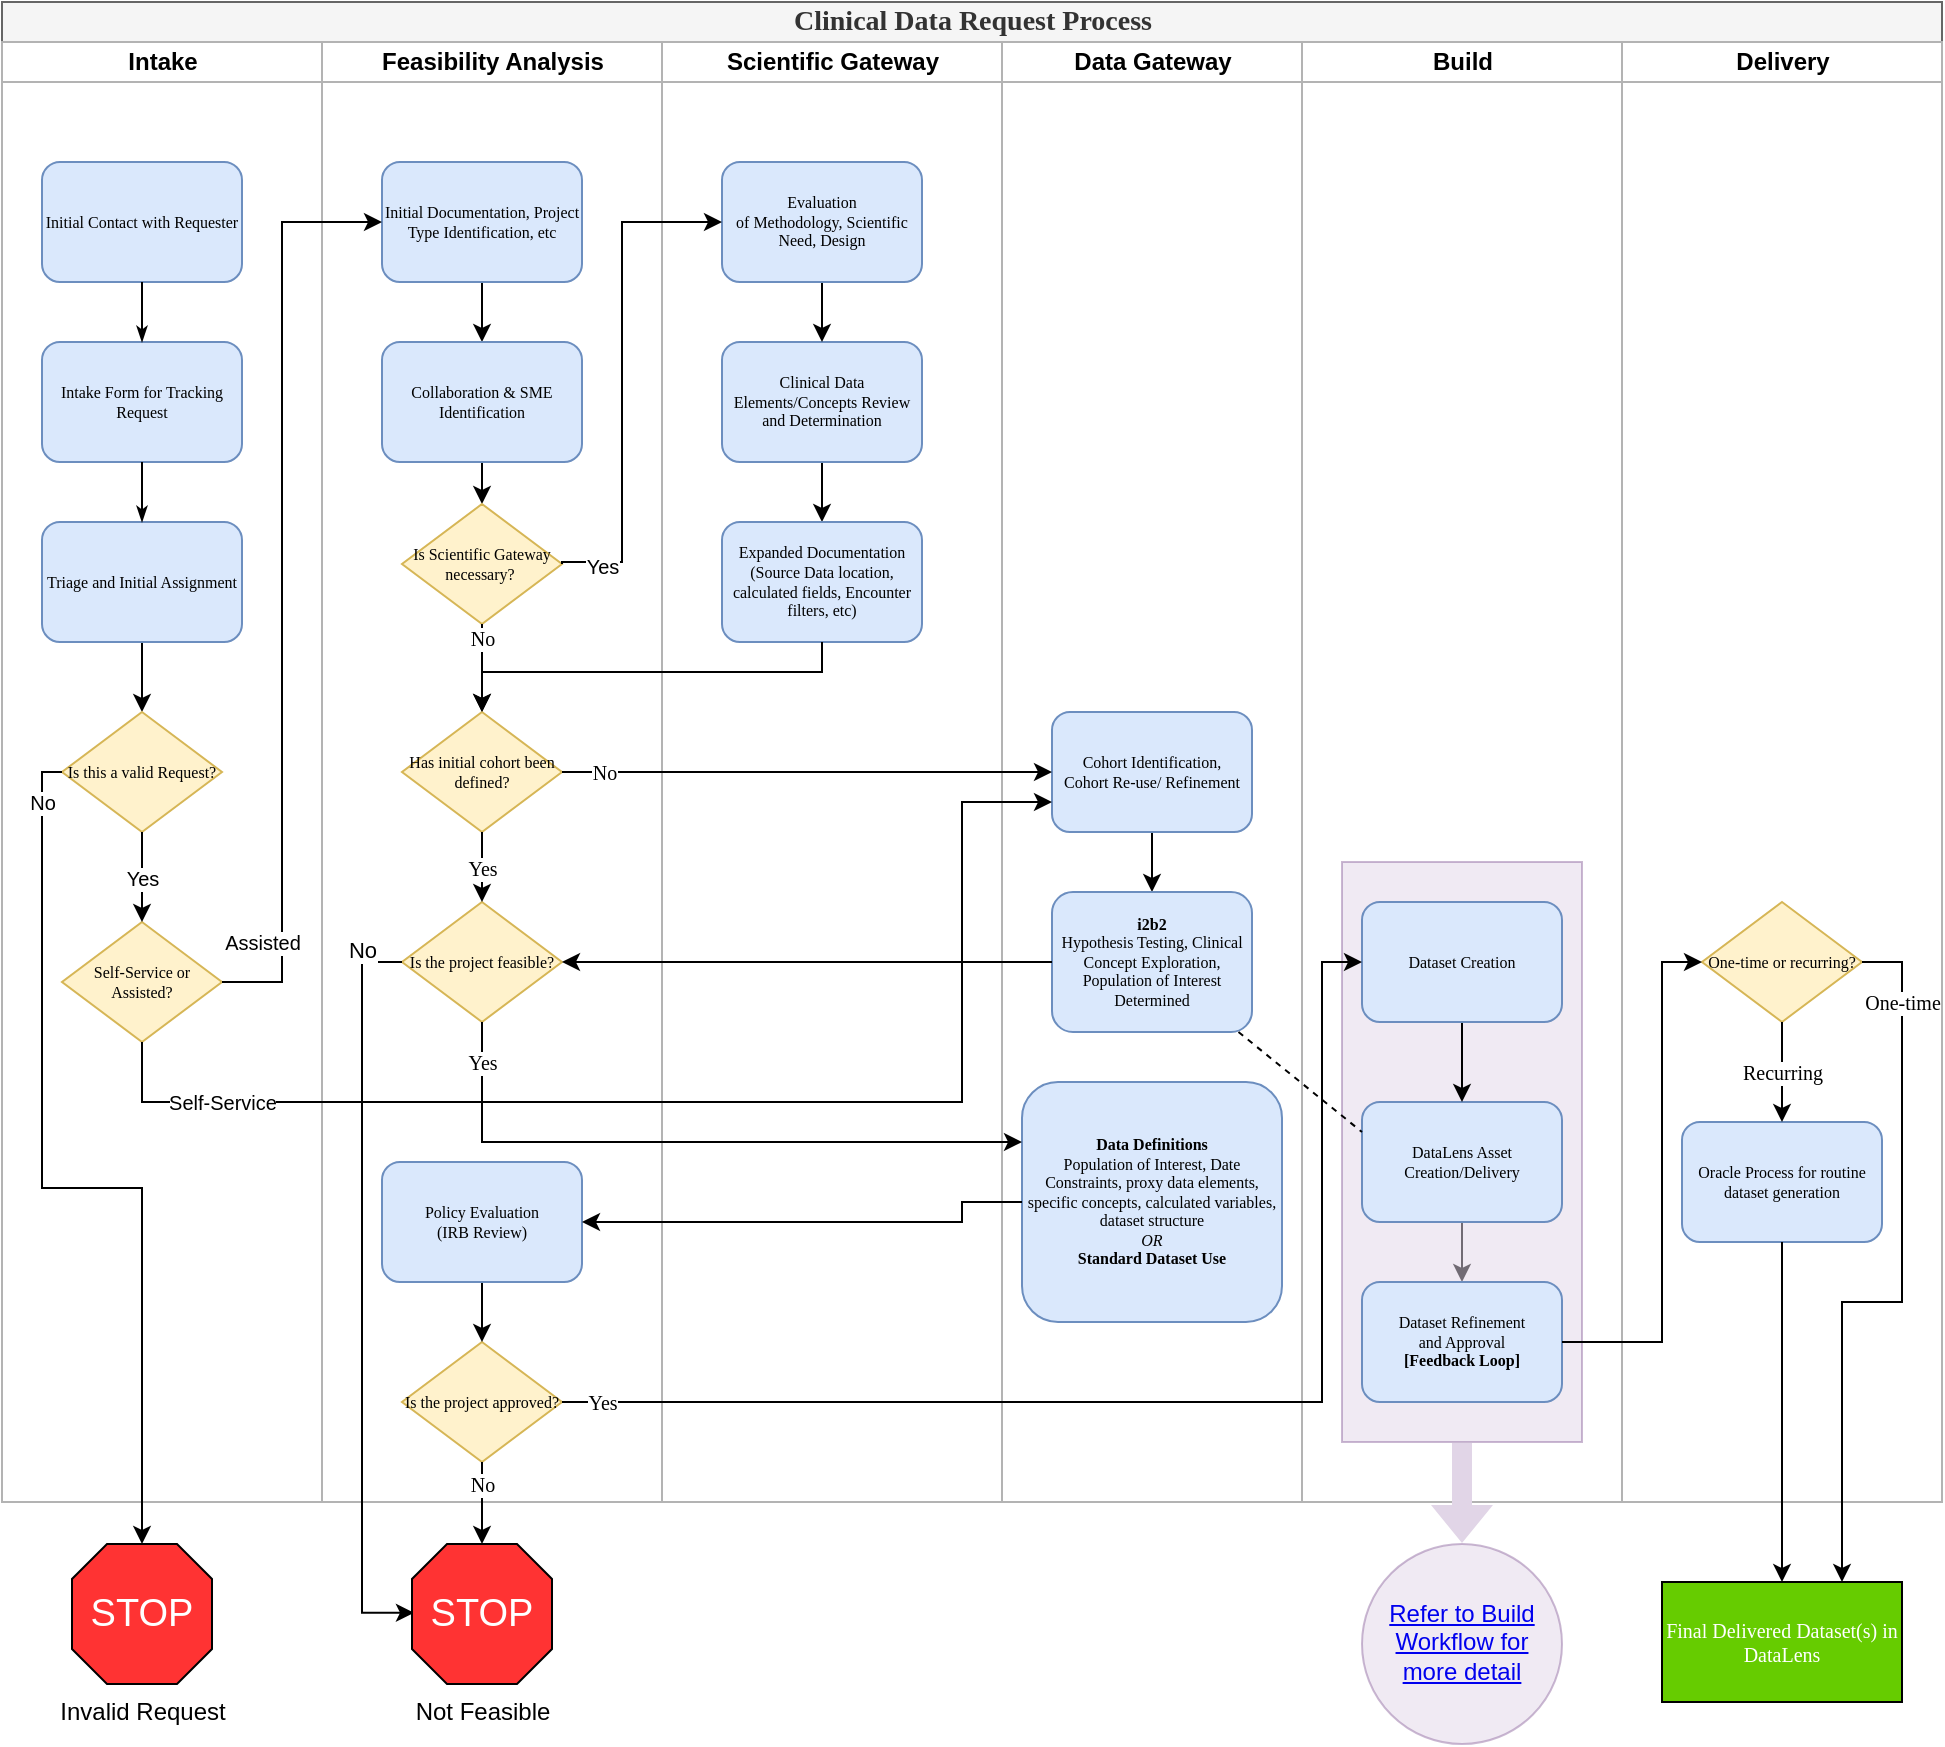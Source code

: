 <mxfile version="20.2.3" type="github" pages="7">
  <diagram name="Overall Workflow" id="74e2e168-ea6b-b213-b513-2b3c1d86103e">
    <mxGraphModel dx="938" dy="679" grid="1" gridSize="10" guides="1" tooltips="1" connect="1" arrows="1" fold="1" page="1" pageScale="1" pageWidth="1100" pageHeight="850" background="none" math="0" shadow="0">
      <root>
        <mxCell id="0" />
        <mxCell id="1" parent="0" />
        <mxCell id="77e6c97f196da883-1" value="Clinical Data Request Process" style="swimlane;html=1;childLayout=stackLayout;startSize=20;rounded=0;shadow=0;labelBackgroundColor=none;strokeWidth=1;fontFamily=Verdana;fontSize=14;align=center;fillColor=#f5f5f5;fontColor=#333333;strokeColor=#666666;" parent="1" vertex="1">
          <mxGeometry x="70" y="40" width="970" height="750" as="geometry" />
        </mxCell>
        <mxCell id="77e6c97f196da883-2" value="Intake" style="swimlane;html=1;startSize=20;strokeColor=#B3B3B3;fillStyle=solid;" parent="77e6c97f196da883-1" vertex="1">
          <mxGeometry y="20" width="160" height="730" as="geometry">
            <mxRectangle y="20" width="40" height="730" as="alternateBounds" />
          </mxGeometry>
        </mxCell>
        <mxCell id="77e6c97f196da883-8" value="Initial Contact with Requester" style="rounded=1;whiteSpace=wrap;html=1;shadow=0;labelBackgroundColor=none;strokeWidth=1;fontFamily=Verdana;fontSize=8;align=center;fillColor=#dae8fc;strokeColor=#6c8ebf;" parent="77e6c97f196da883-2" vertex="1">
          <mxGeometry x="20" y="60" width="100" height="60" as="geometry" />
        </mxCell>
        <mxCell id="77e6c97f196da883-9" value="Intake Form for Tracking Request" style="rounded=1;whiteSpace=wrap;html=1;shadow=0;labelBackgroundColor=none;strokeWidth=1;fontFamily=Verdana;fontSize=8;align=center;fillColor=#dae8fc;strokeColor=#6c8ebf;" parent="77e6c97f196da883-2" vertex="1">
          <mxGeometry x="20" y="150" width="100" height="60" as="geometry" />
        </mxCell>
        <mxCell id="77e6c97f196da883-26" style="edgeStyle=orthogonalEdgeStyle;rounded=1;html=1;labelBackgroundColor=none;startArrow=none;startFill=0;startSize=5;endArrow=classicThin;endFill=1;endSize=5;jettySize=auto;orthogonalLoop=1;strokeWidth=1;fontFamily=Verdana;fontSize=8;exitX=0.5;exitY=1;exitDx=0;exitDy=0;entryX=0.5;entryY=0;entryDx=0;entryDy=0;" parent="77e6c97f196da883-2" source="77e6c97f196da883-8" target="77e6c97f196da883-9" edge="1">
          <mxGeometry relative="1" as="geometry">
            <mxPoint x="190" y="95" as="targetPoint" />
          </mxGeometry>
        </mxCell>
        <mxCell id="ICng1ieGqrjUcXiE3lIN-3" style="edgeStyle=orthogonalEdgeStyle;rounded=0;orthogonalLoop=1;jettySize=auto;html=1;exitX=0.5;exitY=1;exitDx=0;exitDy=0;entryX=0.5;entryY=0;entryDx=0;entryDy=0;" parent="77e6c97f196da883-2" source="77e6c97f196da883-12" target="77e6c97f196da883-13" edge="1">
          <mxGeometry relative="1" as="geometry" />
        </mxCell>
        <mxCell id="77e6c97f196da883-12" value="Triage and Initial Assignment" style="rounded=1;whiteSpace=wrap;html=1;shadow=0;labelBackgroundColor=none;strokeWidth=1;fontFamily=Verdana;fontSize=8;align=center;fillColor=#dae8fc;strokeColor=#6c8ebf;" parent="77e6c97f196da883-2" vertex="1">
          <mxGeometry x="20" y="240" width="100" height="60" as="geometry" />
        </mxCell>
        <mxCell id="77e6c97f196da883-28" style="edgeStyle=orthogonalEdgeStyle;rounded=1;html=1;labelBackgroundColor=none;startArrow=none;startFill=0;startSize=5;endArrow=classicThin;endFill=1;endSize=5;jettySize=auto;orthogonalLoop=1;strokeWidth=1;fontFamily=Verdana;fontSize=8" parent="77e6c97f196da883-2" source="77e6c97f196da883-9" target="77e6c97f196da883-12" edge="1">
          <mxGeometry relative="1" as="geometry" />
        </mxCell>
        <mxCell id="77e6c97f196da883-13" value="Is this a valid Request?" style="rhombus;whiteSpace=wrap;html=1;rounded=0;shadow=0;labelBackgroundColor=none;strokeWidth=1;fontFamily=Verdana;fontSize=8;align=center;fillColor=#fff2cc;strokeColor=#d6b656;" parent="77e6c97f196da883-2" vertex="1">
          <mxGeometry x="30" y="335" width="80" height="60" as="geometry" />
        </mxCell>
        <mxCell id="_pnJBIeOAMV3EheFCgYe-14" value="Self-Service or Assisted?" style="rhombus;whiteSpace=wrap;html=1;rounded=0;shadow=0;labelBackgroundColor=none;strokeWidth=1;fontFamily=Verdana;fontSize=8;align=center;fillColor=#fff2cc;strokeColor=#d6b656;" parent="77e6c97f196da883-2" vertex="1">
          <mxGeometry x="30" y="440" width="80" height="60" as="geometry" />
        </mxCell>
        <mxCell id="_pnJBIeOAMV3EheFCgYe-15" value="" style="endArrow=classic;html=1;rounded=0;exitX=0.5;exitY=1;exitDx=0;exitDy=0;entryX=0.5;entryY=0;entryDx=0;entryDy=0;" parent="77e6c97f196da883-2" source="77e6c97f196da883-13" target="_pnJBIeOAMV3EheFCgYe-14" edge="1">
          <mxGeometry relative="1" as="geometry">
            <mxPoint x="60" y="410" as="sourcePoint" />
            <mxPoint x="160" y="410" as="targetPoint" />
          </mxGeometry>
        </mxCell>
        <mxCell id="_pnJBIeOAMV3EheFCgYe-16" value="Yes" style="edgeLabel;resizable=0;html=1;align=center;verticalAlign=middle;fontSize=10;" parent="_pnJBIeOAMV3EheFCgYe-15" connectable="0" vertex="1">
          <mxGeometry relative="1" as="geometry" />
        </mxCell>
        <mxCell id="77e6c97f196da883-3" value="Feasibility Analysis" style="swimlane;html=1;startSize=20;strokeColor=#B3B3B3;" parent="77e6c97f196da883-1" vertex="1">
          <mxGeometry x="160" y="20" width="170" height="730" as="geometry" />
        </mxCell>
        <mxCell id="ICng1ieGqrjUcXiE3lIN-17" value="" style="edgeStyle=orthogonalEdgeStyle;rounded=0;orthogonalLoop=1;jettySize=auto;html=1;" parent="77e6c97f196da883-3" source="77e6c97f196da883-15" target="ICng1ieGqrjUcXiE3lIN-16" edge="1">
          <mxGeometry relative="1" as="geometry" />
        </mxCell>
        <mxCell id="77e6c97f196da883-15" value="Initial Documentation, Project Type Identification, etc" style="rounded=1;whiteSpace=wrap;html=1;shadow=0;labelBackgroundColor=none;strokeWidth=1;fontFamily=Verdana;fontSize=8;align=center;fillColor=#dae8fc;strokeColor=#6c8ebf;" parent="77e6c97f196da883-3" vertex="1">
          <mxGeometry x="30" y="60" width="100" height="60" as="geometry" />
        </mxCell>
        <mxCell id="ICng1ieGqrjUcXiE3lIN-19" value="" style="edgeStyle=orthogonalEdgeStyle;rounded=0;orthogonalLoop=1;jettySize=auto;html=1;entryX=0.5;entryY=0;entryDx=0;entryDy=0;" parent="77e6c97f196da883-3" source="ICng1ieGqrjUcXiE3lIN-16" target="ICng1ieGqrjUcXiE3lIN-28" edge="1">
          <mxGeometry relative="1" as="geometry">
            <mxPoint x="80" y="240" as="targetPoint" />
          </mxGeometry>
        </mxCell>
        <mxCell id="ICng1ieGqrjUcXiE3lIN-16" value="Collaboration &amp;amp; SME Identification" style="rounded=1;whiteSpace=wrap;html=1;shadow=0;labelBackgroundColor=none;strokeWidth=1;fontFamily=Verdana;fontSize=8;align=center;fillColor=#dae8fc;strokeColor=#6c8ebf;" parent="77e6c97f196da883-3" vertex="1">
          <mxGeometry x="30" y="150" width="100" height="60" as="geometry" />
        </mxCell>
        <mxCell id="ICng1ieGqrjUcXiE3lIN-28" value="Is Scientific Gateway necessary?&amp;nbsp;" style="rhombus;whiteSpace=wrap;html=1;rounded=0;shadow=0;labelBackgroundColor=none;strokeWidth=1;fontFamily=Verdana;fontSize=8;align=center;fillColor=#fff2cc;strokeColor=#d6b656;" parent="77e6c97f196da883-3" vertex="1">
          <mxGeometry x="40" y="231" width="80" height="60" as="geometry" />
        </mxCell>
        <mxCell id="ICng1ieGqrjUcXiE3lIN-37" value="" style="endArrow=classic;html=1;rounded=0;fontFamily=Verdana;fontSize=8;exitX=0.5;exitY=1;exitDx=0;exitDy=0;entryX=0.5;entryY=0;entryDx=0;entryDy=0;" parent="77e6c97f196da883-3" source="ICng1ieGqrjUcXiE3lIN-28" target="ICng1ieGqrjUcXiE3lIN-41" edge="1">
          <mxGeometry relative="1" as="geometry">
            <mxPoint x="70" y="420" as="sourcePoint" />
            <mxPoint x="80" y="350" as="targetPoint" />
          </mxGeometry>
        </mxCell>
        <mxCell id="ICng1ieGqrjUcXiE3lIN-38" value="No" style="edgeLabel;resizable=0;html=1;align=center;verticalAlign=middle;fontFamily=Verdana;fontSize=10;" parent="ICng1ieGqrjUcXiE3lIN-37" connectable="0" vertex="1">
          <mxGeometry relative="1" as="geometry">
            <mxPoint y="-15" as="offset" />
          </mxGeometry>
        </mxCell>
        <mxCell id="ICng1ieGqrjUcXiE3lIN-41" value="Has initial cohort been defined?" style="rhombus;whiteSpace=wrap;html=1;rounded=0;shadow=0;labelBackgroundColor=none;strokeWidth=1;fontFamily=Verdana;fontSize=8;align=center;fillColor=#fff2cc;strokeColor=#d6b656;" parent="77e6c97f196da883-3" vertex="1">
          <mxGeometry x="40" y="335" width="80" height="60" as="geometry" />
        </mxCell>
        <mxCell id="ICng1ieGqrjUcXiE3lIN-47" value="Is the project feasible?" style="rhombus;whiteSpace=wrap;html=1;rounded=0;shadow=0;labelBackgroundColor=none;strokeWidth=1;fontFamily=Verdana;fontSize=8;align=center;fillColor=#fff2cc;strokeColor=#d6b656;" parent="77e6c97f196da883-3" vertex="1">
          <mxGeometry x="40" y="430" width="80" height="60" as="geometry" />
        </mxCell>
        <mxCell id="ICng1ieGqrjUcXiE3lIN-49" value="" style="endArrow=classic;html=1;rounded=0;fontFamily=Verdana;fontSize=8;exitX=0.5;exitY=1;exitDx=0;exitDy=0;" parent="77e6c97f196da883-3" source="ICng1ieGqrjUcXiE3lIN-41" target="ICng1ieGqrjUcXiE3lIN-47" edge="1">
          <mxGeometry relative="1" as="geometry">
            <mxPoint x="90" y="440" as="sourcePoint" />
            <mxPoint x="190" y="440" as="targetPoint" />
          </mxGeometry>
        </mxCell>
        <mxCell id="ICng1ieGqrjUcXiE3lIN-50" value="Yes" style="edgeLabel;resizable=0;html=1;align=center;verticalAlign=middle;fontFamily=Verdana;fontSize=10;" parent="ICng1ieGqrjUcXiE3lIN-49" connectable="0" vertex="1">
          <mxGeometry relative="1" as="geometry" />
        </mxCell>
        <mxCell id="ICng1ieGqrjUcXiE3lIN-59" value="Is the project approved?" style="rhombus;whiteSpace=wrap;html=1;rounded=0;shadow=0;labelBackgroundColor=none;strokeWidth=1;fontFamily=Verdana;fontSize=8;align=center;fillColor=#fff2cc;strokeColor=#d6b656;" parent="77e6c97f196da883-3" vertex="1">
          <mxGeometry x="40" y="650" width="80" height="60" as="geometry" />
        </mxCell>
        <mxCell id="ICng1ieGqrjUcXiE3lIN-62" value="" style="edgeStyle=orthogonalEdgeStyle;rounded=0;orthogonalLoop=1;jettySize=auto;html=1;fontFamily=Verdana;fontSize=8;" parent="77e6c97f196da883-3" source="ICng1ieGqrjUcXiE3lIN-60" target="ICng1ieGqrjUcXiE3lIN-59" edge="1">
          <mxGeometry relative="1" as="geometry" />
        </mxCell>
        <mxCell id="ICng1ieGqrjUcXiE3lIN-60" value="Policy Evaluation &lt;br&gt;(IRB Review)" style="rounded=1;whiteSpace=wrap;html=1;shadow=0;labelBackgroundColor=none;strokeWidth=1;fontFamily=Verdana;fontSize=8;align=center;fillColor=#dae8fc;strokeColor=#6c8ebf;" parent="77e6c97f196da883-3" vertex="1">
          <mxGeometry x="30" y="560" width="100" height="60" as="geometry" />
        </mxCell>
        <mxCell id="77e6c97f196da883-4" value="Scientific Gateway" style="swimlane;html=1;startSize=20;strokeColor=#B3B3B3;" parent="77e6c97f196da883-1" vertex="1">
          <mxGeometry x="330" y="20" width="170" height="730" as="geometry" />
        </mxCell>
        <mxCell id="ICng1ieGqrjUcXiE3lIN-26" value="" style="edgeStyle=orthogonalEdgeStyle;rounded=0;orthogonalLoop=1;jettySize=auto;html=1;" parent="77e6c97f196da883-4" source="ICng1ieGqrjUcXiE3lIN-22" target="ICng1ieGqrjUcXiE3lIN-25" edge="1">
          <mxGeometry relative="1" as="geometry" />
        </mxCell>
        <mxCell id="ICng1ieGqrjUcXiE3lIN-22" value="Clinical Data Elements/Concepts Review and Determination" style="rounded=1;whiteSpace=wrap;html=1;shadow=0;labelBackgroundColor=none;strokeWidth=1;fontFamily=Verdana;fontSize=8;align=center;fillColor=#dae8fc;strokeColor=#6c8ebf;" parent="77e6c97f196da883-4" vertex="1">
          <mxGeometry x="30" y="150" width="100" height="60" as="geometry" />
        </mxCell>
        <mxCell id="ICng1ieGqrjUcXiE3lIN-25" value="Expanded Documentation&lt;br&gt;(Source Data location, calculated fields, Encounter filters, etc)" style="rounded=1;whiteSpace=wrap;html=1;shadow=0;labelBackgroundColor=none;strokeWidth=1;fontFamily=Verdana;fontSize=8;align=center;fillColor=#dae8fc;strokeColor=#6c8ebf;" parent="77e6c97f196da883-4" vertex="1">
          <mxGeometry x="30" y="240" width="100" height="60" as="geometry" />
        </mxCell>
        <mxCell id="ICng1ieGqrjUcXiE3lIN-33" value="" style="edgeStyle=orthogonalEdgeStyle;rounded=0;orthogonalLoop=1;jettySize=auto;html=1;fontFamily=Verdana;fontSize=8;" parent="77e6c97f196da883-4" source="ICng1ieGqrjUcXiE3lIN-29" target="ICng1ieGqrjUcXiE3lIN-22" edge="1">
          <mxGeometry relative="1" as="geometry" />
        </mxCell>
        <mxCell id="ICng1ieGqrjUcXiE3lIN-29" value="&lt;p style=&quot;margin-top: 0pt; margin-bottom: 0pt; margin-left: 0in; direction: ltr; unicode-bidi: embed; word-break: normal;&quot;&gt;&lt;font style=&quot;font-size: 8px;&quot;&gt;Evaluation&lt;br&gt;of Methodology, Scientific Need, Design&lt;/font&gt;&lt;/p&gt;" style="rounded=1;whiteSpace=wrap;html=1;shadow=0;labelBackgroundColor=none;strokeWidth=1;fontFamily=Verdana;fontSize=8;align=center;fillColor=#dae8fc;strokeColor=#6c8ebf;" parent="77e6c97f196da883-4" vertex="1">
          <mxGeometry x="30" y="60" width="100" height="60" as="geometry" />
        </mxCell>
        <mxCell id="77e6c97f196da883-5" value="Data Gateway" style="swimlane;html=1;startSize=20;strokeColor=#B3B3B3;" parent="77e6c97f196da883-1" vertex="1">
          <mxGeometry x="500" y="20" width="150" height="730" as="geometry" />
        </mxCell>
        <mxCell id="ICng1ieGqrjUcXiE3lIN-46" value="" style="edgeStyle=orthogonalEdgeStyle;rounded=0;orthogonalLoop=1;jettySize=auto;html=1;fontFamily=Verdana;fontSize=8;" parent="77e6c97f196da883-5" source="ICng1ieGqrjUcXiE3lIN-39" target="ICng1ieGqrjUcXiE3lIN-45" edge="1">
          <mxGeometry relative="1" as="geometry" />
        </mxCell>
        <mxCell id="ICng1ieGqrjUcXiE3lIN-39" value="Cohort Identification,&lt;br&gt;Cohort Re-use/ Refinement" style="rounded=1;whiteSpace=wrap;html=1;shadow=0;labelBackgroundColor=none;strokeWidth=1;fontFamily=Verdana;fontSize=8;align=center;fillColor=#dae8fc;strokeColor=#6c8ebf;" parent="77e6c97f196da883-5" vertex="1">
          <mxGeometry x="25" y="335" width="100" height="60" as="geometry" />
        </mxCell>
        <mxCell id="ICng1ieGqrjUcXiE3lIN-45" value="&lt;b&gt;i2b2 &lt;/b&gt;&lt;br&gt;Hypothesis Testing, Clinical Concept Exploration, Population of Interest Determined" style="rounded=1;whiteSpace=wrap;html=1;shadow=0;labelBackgroundColor=none;strokeWidth=1;fontFamily=Verdana;fontSize=8;align=center;fillColor=#dae8fc;strokeColor=#6c8ebf;" parent="77e6c97f196da883-5" vertex="1">
          <mxGeometry x="25" y="425" width="100" height="70" as="geometry" />
        </mxCell>
        <mxCell id="ICng1ieGqrjUcXiE3lIN-55" value="&lt;b&gt;Data Definitions&lt;/b&gt;&lt;br&gt;Population of Interest, Date Constraints, proxy data elements, specific concepts, calculated variables, dataset structure&lt;br&gt;&lt;i&gt;OR&lt;/i&gt;&lt;br&gt;&lt;b&gt;Standard Dataset Use&lt;/b&gt;" style="rounded=1;whiteSpace=wrap;html=1;shadow=0;labelBackgroundColor=none;strokeWidth=1;fontFamily=Verdana;fontSize=8;align=center;fillColor=#dae8fc;strokeColor=#6c8ebf;" parent="77e6c97f196da883-5" vertex="1">
          <mxGeometry x="10" y="520" width="130" height="120" as="geometry" />
        </mxCell>
        <mxCell id="77e6c97f196da883-6" value="Build" style="swimlane;html=1;startSize=20;strokeColor=#B3B3B3;" parent="77e6c97f196da883-1" vertex="1">
          <mxGeometry x="650" y="20" width="160" height="730" as="geometry" />
        </mxCell>
        <mxCell id="ICng1ieGqrjUcXiE3lIN-76" value="" style="edgeStyle=orthogonalEdgeStyle;rounded=0;orthogonalLoop=1;jettySize=auto;html=1;fontFamily=Verdana;fontSize=8;" parent="77e6c97f196da883-6" source="ICng1ieGqrjUcXiE3lIN-65" target="ICng1ieGqrjUcXiE3lIN-75" edge="1">
          <mxGeometry relative="1" as="geometry" />
        </mxCell>
        <mxCell id="Co1qwD8KeL7HL2fnkDNT-9" value="" style="rounded=0;whiteSpace=wrap;html=1;fontSize=19;fillColor=#e1d5e7;opacity=50;strokeColor=#9673a6;" parent="77e6c97f196da883-6" vertex="1">
          <mxGeometry x="20" y="410" width="120" height="290" as="geometry" />
        </mxCell>
        <mxCell id="ICng1ieGqrjUcXiE3lIN-65" value="DataLens Asset Creation/Delivery" style="rounded=1;whiteSpace=wrap;html=1;shadow=0;labelBackgroundColor=none;strokeWidth=1;fontFamily=Verdana;fontSize=8;align=center;fillColor=#dae8fc;strokeColor=#6c8ebf;" parent="77e6c97f196da883-6" vertex="1">
          <mxGeometry x="30" y="530" width="100" height="60" as="geometry" />
        </mxCell>
        <mxCell id="ICng1ieGqrjUcXiE3lIN-74" value="" style="edgeStyle=orthogonalEdgeStyle;rounded=0;orthogonalLoop=1;jettySize=auto;html=1;fontFamily=Verdana;fontSize=8;" parent="77e6c97f196da883-6" source="ICng1ieGqrjUcXiE3lIN-73" target="ICng1ieGqrjUcXiE3lIN-65" edge="1">
          <mxGeometry relative="1" as="geometry" />
        </mxCell>
        <mxCell id="ICng1ieGqrjUcXiE3lIN-73" value="Dataset Creation" style="rounded=1;whiteSpace=wrap;html=1;shadow=0;labelBackgroundColor=none;strokeWidth=1;fontFamily=Verdana;fontSize=8;align=center;fillColor=#dae8fc;strokeColor=#6c8ebf;" parent="77e6c97f196da883-6" vertex="1">
          <mxGeometry x="30" y="430" width="100" height="60" as="geometry" />
        </mxCell>
        <mxCell id="ICng1ieGqrjUcXiE3lIN-75" value="Dataset Refinement &lt;br&gt;and Approval&lt;br&gt;&lt;b&gt;[Feedback Loop]&lt;/b&gt;" style="rounded=1;whiteSpace=wrap;html=1;shadow=0;labelBackgroundColor=none;strokeWidth=1;fontFamily=Verdana;fontSize=8;align=center;fillColor=#dae8fc;strokeColor=#6c8ebf;" parent="77e6c97f196da883-6" vertex="1">
          <mxGeometry x="30" y="620" width="100" height="60" as="geometry" />
        </mxCell>
        <mxCell id="77e6c97f196da883-7" value="Delivery" style="swimlane;html=1;startSize=20;strokeColor=#B3B3B3;" parent="77e6c97f196da883-1" vertex="1">
          <mxGeometry x="810" y="20" width="160" height="730" as="geometry" />
        </mxCell>
        <mxCell id="ICng1ieGqrjUcXiE3lIN-77" value="Oracle Process for routine dataset generation" style="rounded=1;whiteSpace=wrap;html=1;shadow=0;labelBackgroundColor=none;strokeWidth=1;fontFamily=Verdana;fontSize=8;align=center;fillColor=#dae8fc;strokeColor=#6c8ebf;" parent="77e6c97f196da883-7" vertex="1">
          <mxGeometry x="30" y="540" width="100" height="60" as="geometry" />
        </mxCell>
        <mxCell id="ICng1ieGqrjUcXiE3lIN-79" value="One-time or recurring?" style="rhombus;whiteSpace=wrap;html=1;rounded=0;shadow=0;labelBackgroundColor=none;strokeWidth=1;fontFamily=Verdana;fontSize=8;align=center;fillColor=#fff2cc;strokeColor=#d6b656;" parent="77e6c97f196da883-7" vertex="1">
          <mxGeometry x="40" y="430" width="80" height="60" as="geometry" />
        </mxCell>
        <mxCell id="ICng1ieGqrjUcXiE3lIN-81" value="" style="endArrow=classic;html=1;rounded=0;fontFamily=Verdana;fontSize=8;exitX=0.5;exitY=1;exitDx=0;exitDy=0;entryX=0.5;entryY=0;entryDx=0;entryDy=0;" parent="77e6c97f196da883-7" source="ICng1ieGqrjUcXiE3lIN-79" target="ICng1ieGqrjUcXiE3lIN-77" edge="1">
          <mxGeometry relative="1" as="geometry">
            <mxPoint x="-230" y="490" as="sourcePoint" />
            <mxPoint x="-130" y="490" as="targetPoint" />
          </mxGeometry>
        </mxCell>
        <mxCell id="ICng1ieGqrjUcXiE3lIN-82" value="Recurring" style="edgeLabel;resizable=0;html=1;align=center;verticalAlign=middle;fontFamily=Verdana;fontSize=10;fillColor=#FFFFFF;" parent="ICng1ieGqrjUcXiE3lIN-81" connectable="0" vertex="1">
          <mxGeometry relative="1" as="geometry" />
        </mxCell>
        <mxCell id="ICng1ieGqrjUcXiE3lIN-31" value="" style="endArrow=classic;html=1;rounded=0;exitX=1;exitY=0.5;exitDx=0;exitDy=0;entryX=0;entryY=0.5;entryDx=0;entryDy=0;edgeStyle=orthogonalEdgeStyle;" parent="77e6c97f196da883-1" source="ICng1ieGqrjUcXiE3lIN-28" target="ICng1ieGqrjUcXiE3lIN-29" edge="1">
          <mxGeometry relative="1" as="geometry">
            <mxPoint x="340" y="300" as="sourcePoint" />
            <mxPoint x="440" y="300" as="targetPoint" />
            <Array as="points">
              <mxPoint x="280" y="280" />
              <mxPoint x="310" y="280" />
              <mxPoint x="310" y="110" />
            </Array>
          </mxGeometry>
        </mxCell>
        <mxCell id="ICng1ieGqrjUcXiE3lIN-32" value="Yes" style="edgeLabel;resizable=0;html=1;align=center;verticalAlign=middle;fontSize=10;" parent="ICng1ieGqrjUcXiE3lIN-31" connectable="0" vertex="1">
          <mxGeometry relative="1" as="geometry">
            <mxPoint x="-10" y="96" as="offset" />
          </mxGeometry>
        </mxCell>
        <mxCell id="ICng1ieGqrjUcXiE3lIN-40" style="edgeStyle=orthogonalEdgeStyle;rounded=0;orthogonalLoop=1;jettySize=auto;html=1;exitX=0.5;exitY=1;exitDx=0;exitDy=0;entryX=0.5;entryY=0;entryDx=0;entryDy=0;fontFamily=Verdana;fontSize=8;" parent="77e6c97f196da883-1" source="ICng1ieGqrjUcXiE3lIN-25" target="ICng1ieGqrjUcXiE3lIN-41" edge="1">
          <mxGeometry relative="1" as="geometry">
            <Array as="points">
              <mxPoint x="410" y="335" />
              <mxPoint x="240" y="335" />
            </Array>
          </mxGeometry>
        </mxCell>
        <mxCell id="ICng1ieGqrjUcXiE3lIN-43" style="edgeStyle=orthogonalEdgeStyle;rounded=0;orthogonalLoop=1;jettySize=auto;html=1;exitX=1;exitY=0.5;exitDx=0;exitDy=0;fontFamily=Verdana;fontSize=8;entryX=0;entryY=0.5;entryDx=0;entryDy=0;" parent="77e6c97f196da883-1" source="ICng1ieGqrjUcXiE3lIN-41" target="ICng1ieGqrjUcXiE3lIN-39" edge="1">
          <mxGeometry relative="1" as="geometry">
            <Array as="points">
              <mxPoint x="510" y="385" />
              <mxPoint x="510" y="385" />
            </Array>
          </mxGeometry>
        </mxCell>
        <mxCell id="ICng1ieGqrjUcXiE3lIN-44" value="No" style="edgeLabel;html=1;align=center;verticalAlign=middle;resizable=0;points=[];fontSize=10;fontFamily=Verdana;" parent="ICng1ieGqrjUcXiE3lIN-43" vertex="1" connectable="0">
          <mxGeometry x="-0.41" y="-1" relative="1" as="geometry">
            <mxPoint x="-52" y="-1" as="offset" />
          </mxGeometry>
        </mxCell>
        <mxCell id="ICng1ieGqrjUcXiE3lIN-51" style="edgeStyle=orthogonalEdgeStyle;rounded=0;orthogonalLoop=1;jettySize=auto;html=1;exitX=0;exitY=0.5;exitDx=0;exitDy=0;entryX=1;entryY=0.5;entryDx=0;entryDy=0;fontFamily=Verdana;fontSize=8;" parent="77e6c97f196da883-1" source="ICng1ieGqrjUcXiE3lIN-45" target="ICng1ieGqrjUcXiE3lIN-47" edge="1">
          <mxGeometry relative="1" as="geometry" />
        </mxCell>
        <mxCell id="ICng1ieGqrjUcXiE3lIN-57" value="" style="endArrow=classic;html=1;rounded=0;fontFamily=Verdana;fontSize=8;exitX=0.5;exitY=1;exitDx=0;exitDy=0;entryX=0;entryY=0.25;entryDx=0;entryDy=0;edgeStyle=orthogonalEdgeStyle;" parent="77e6c97f196da883-1" source="ICng1ieGqrjUcXiE3lIN-47" target="ICng1ieGqrjUcXiE3lIN-55" edge="1">
          <mxGeometry relative="1" as="geometry">
            <mxPoint x="250" y="460" as="sourcePoint" />
            <mxPoint x="350" y="460" as="targetPoint" />
          </mxGeometry>
        </mxCell>
        <mxCell id="ICng1ieGqrjUcXiE3lIN-58" value="Yes" style="edgeLabel;resizable=0;html=1;align=center;verticalAlign=middle;fontFamily=Verdana;fontSize=10;" parent="ICng1ieGqrjUcXiE3lIN-57" connectable="0" vertex="1">
          <mxGeometry relative="1" as="geometry">
            <mxPoint x="-105" y="-40" as="offset" />
          </mxGeometry>
        </mxCell>
        <mxCell id="ICng1ieGqrjUcXiE3lIN-69" value="" style="endArrow=classic;html=1;rounded=0;fontFamily=Verdana;fontSize=8;exitX=1;exitY=0.5;exitDx=0;exitDy=0;entryX=0;entryY=0.5;entryDx=0;entryDy=0;edgeStyle=orthogonalEdgeStyle;" parent="77e6c97f196da883-1" source="ICng1ieGqrjUcXiE3lIN-59" target="ICng1ieGqrjUcXiE3lIN-73" edge="1">
          <mxGeometry relative="1" as="geometry">
            <mxPoint x="370" y="690" as="sourcePoint" />
            <mxPoint x="470" y="690" as="targetPoint" />
            <Array as="points">
              <mxPoint x="660" y="700" />
              <mxPoint x="660" y="480" />
            </Array>
          </mxGeometry>
        </mxCell>
        <mxCell id="ICng1ieGqrjUcXiE3lIN-70" value="Yes" style="edgeLabel;resizable=0;html=1;align=center;verticalAlign=middle;fontFamily=Verdana;fontSize=10;" parent="ICng1ieGqrjUcXiE3lIN-69" connectable="0" vertex="1">
          <mxGeometry relative="1" as="geometry">
            <mxPoint x="-290" as="offset" />
          </mxGeometry>
        </mxCell>
        <mxCell id="ICng1ieGqrjUcXiE3lIN-72" value="" style="endArrow=none;dashed=1;html=1;rounded=0;fontFamily=Verdana;fontSize=8;entryX=0;entryY=0.25;entryDx=0;entryDy=0;" parent="77e6c97f196da883-1" source="ICng1ieGqrjUcXiE3lIN-45" target="ICng1ieGqrjUcXiE3lIN-65" edge="1">
          <mxGeometry width="50" height="50" relative="1" as="geometry">
            <mxPoint x="570" y="400" as="sourcePoint" />
            <mxPoint x="620" y="350" as="targetPoint" />
          </mxGeometry>
        </mxCell>
        <mxCell id="ICng1ieGqrjUcXiE3lIN-80" style="edgeStyle=orthogonalEdgeStyle;rounded=0;orthogonalLoop=1;jettySize=auto;html=1;exitX=1;exitY=0.5;exitDx=0;exitDy=0;entryX=0;entryY=0.5;entryDx=0;entryDy=0;fontFamily=Verdana;fontSize=8;" parent="77e6c97f196da883-1" source="ICng1ieGqrjUcXiE3lIN-75" target="ICng1ieGqrjUcXiE3lIN-79" edge="1">
          <mxGeometry relative="1" as="geometry">
            <Array as="points">
              <mxPoint x="830" y="670" />
              <mxPoint x="830" y="480" />
            </Array>
          </mxGeometry>
        </mxCell>
        <mxCell id="_pnJBIeOAMV3EheFCgYe-17" value="" style="endArrow=classic;html=1;rounded=0;exitX=1;exitY=0.5;exitDx=0;exitDy=0;entryX=0;entryY=0.5;entryDx=0;entryDy=0;edgeStyle=orthogonalEdgeStyle;" parent="77e6c97f196da883-1" source="_pnJBIeOAMV3EheFCgYe-14" target="77e6c97f196da883-15" edge="1">
          <mxGeometry relative="1" as="geometry">
            <mxPoint x="100" y="510" as="sourcePoint" />
            <mxPoint x="200" y="510" as="targetPoint" />
            <Array as="points">
              <mxPoint x="140" y="490" />
              <mxPoint x="140" y="110" />
            </Array>
          </mxGeometry>
        </mxCell>
        <mxCell id="_pnJBIeOAMV3EheFCgYe-18" value="Assisted" style="edgeLabel;resizable=0;html=1;align=center;verticalAlign=middle;fontSize=10;" parent="_pnJBIeOAMV3EheFCgYe-17" connectable="0" vertex="1">
          <mxGeometry relative="1" as="geometry">
            <mxPoint x="-10" y="180" as="offset" />
          </mxGeometry>
        </mxCell>
        <mxCell id="_pnJBIeOAMV3EheFCgYe-19" value="" style="endArrow=classic;html=1;rounded=0;exitX=0.5;exitY=1;exitDx=0;exitDy=0;entryX=0;entryY=0.75;entryDx=0;entryDy=0;edgeStyle=orthogonalEdgeStyle;" parent="77e6c97f196da883-1" source="_pnJBIeOAMV3EheFCgYe-14" target="ICng1ieGqrjUcXiE3lIN-39" edge="1">
          <mxGeometry relative="1" as="geometry">
            <mxPoint x="80" y="550" as="sourcePoint" />
            <mxPoint x="180" y="550" as="targetPoint" />
            <Array as="points">
              <mxPoint x="70" y="550" />
              <mxPoint x="480" y="550" />
              <mxPoint x="480" y="400" />
            </Array>
          </mxGeometry>
        </mxCell>
        <mxCell id="_pnJBIeOAMV3EheFCgYe-20" value="Self-Service" style="edgeLabel;resizable=0;html=1;align=center;verticalAlign=middle;fontSize=10;" parent="_pnJBIeOAMV3EheFCgYe-19" connectable="0" vertex="1">
          <mxGeometry relative="1" as="geometry">
            <mxPoint x="-248" as="offset" />
          </mxGeometry>
        </mxCell>
        <mxCell id="_pnJBIeOAMV3EheFCgYe-21" style="edgeStyle=orthogonalEdgeStyle;rounded=0;orthogonalLoop=1;jettySize=auto;html=1;exitX=0;exitY=0.5;exitDx=0;exitDy=0;entryX=1;entryY=0.5;entryDx=0;entryDy=0;fontSize=10;fontColor=#FFFFFF;" parent="77e6c97f196da883-1" source="ICng1ieGqrjUcXiE3lIN-55" target="ICng1ieGqrjUcXiE3lIN-60" edge="1">
          <mxGeometry relative="1" as="geometry">
            <Array as="points">
              <mxPoint x="480" y="600" />
              <mxPoint x="480" y="610" />
            </Array>
          </mxGeometry>
        </mxCell>
        <mxCell id="ICng1ieGqrjUcXiE3lIN-4" value="" style="endArrow=classic;html=1;rounded=0;exitX=0;exitY=0.5;exitDx=0;exitDy=0;entryX=0.5;entryY=0;entryDx=0;entryDy=0;entryPerimeter=0;edgeStyle=orthogonalEdgeStyle;" parent="1" source="77e6c97f196da883-13" target="ICng1ieGqrjUcXiE3lIN-2" edge="1">
          <mxGeometry relative="1" as="geometry">
            <mxPoint x="110" y="520" as="sourcePoint" />
            <mxPoint x="210" y="520" as="targetPoint" />
          </mxGeometry>
        </mxCell>
        <mxCell id="ICng1ieGqrjUcXiE3lIN-5" value="No" style="edgeLabel;resizable=0;html=1;align=center;verticalAlign=middle;fontSize=10;" parent="ICng1ieGqrjUcXiE3lIN-4" connectable="0" vertex="1">
          <mxGeometry relative="1" as="geometry">
            <mxPoint x="-5" y="-193" as="offset" />
          </mxGeometry>
        </mxCell>
        <mxCell id="ICng1ieGqrjUcXiE3lIN-67" value="" style="endArrow=classic;html=1;rounded=0;fontFamily=Verdana;fontSize=8;exitX=0.5;exitY=1;exitDx=0;exitDy=0;" parent="1" source="ICng1ieGqrjUcXiE3lIN-59" target="Co1qwD8KeL7HL2fnkDNT-5" edge="1">
          <mxGeometry relative="1" as="geometry">
            <mxPoint x="310" y="650" as="sourcePoint" />
            <mxPoint x="310" y="825" as="targetPoint" />
          </mxGeometry>
        </mxCell>
        <mxCell id="ICng1ieGqrjUcXiE3lIN-68" value="No" style="edgeLabel;resizable=0;html=1;align=center;verticalAlign=middle;fontFamily=Verdana;fontSize=10;" parent="ICng1ieGqrjUcXiE3lIN-67" connectable="0" vertex="1">
          <mxGeometry relative="1" as="geometry">
            <mxPoint y="-10" as="offset" />
          </mxGeometry>
        </mxCell>
        <mxCell id="ICng1ieGqrjUcXiE3lIN-78" value="&lt;font color=&quot;#ffffff&quot; style=&quot;font-size: 10px;&quot;&gt;Final Delivered Dataset(s) in DataLens&lt;/font&gt;" style="rounded=0;whiteSpace=wrap;html=1;fontFamily=Verdana;fontSize=8;fillColor=#66CC00;" parent="1" vertex="1">
          <mxGeometry x="900" y="830" width="120" height="60" as="geometry" />
        </mxCell>
        <mxCell id="ICng1ieGqrjUcXiE3lIN-83" style="edgeStyle=orthogonalEdgeStyle;rounded=0;orthogonalLoop=1;jettySize=auto;html=1;exitX=0.5;exitY=1;exitDx=0;exitDy=0;entryX=0.5;entryY=0;entryDx=0;entryDy=0;fontFamily=Verdana;fontSize=8;" parent="1" source="ICng1ieGqrjUcXiE3lIN-77" target="ICng1ieGqrjUcXiE3lIN-78" edge="1">
          <mxGeometry relative="1" as="geometry" />
        </mxCell>
        <mxCell id="ICng1ieGqrjUcXiE3lIN-84" value="" style="endArrow=classic;html=1;rounded=0;fontFamily=Verdana;fontSize=8;exitX=1;exitY=0.5;exitDx=0;exitDy=0;entryX=0.75;entryY=0;entryDx=0;entryDy=0;edgeStyle=orthogonalEdgeStyle;" parent="1" source="ICng1ieGqrjUcXiE3lIN-79" target="ICng1ieGqrjUcXiE3lIN-78" edge="1">
          <mxGeometry relative="1" as="geometry">
            <mxPoint x="650" y="550" as="sourcePoint" />
            <mxPoint x="750" y="550" as="targetPoint" />
            <Array as="points">
              <mxPoint x="1020" y="520" />
              <mxPoint x="1020" y="690" />
              <mxPoint x="990" y="690" />
            </Array>
          </mxGeometry>
        </mxCell>
        <mxCell id="ICng1ieGqrjUcXiE3lIN-85" value="One-time" style="edgeLabel;resizable=0;html=1;align=center;verticalAlign=middle;fontFamily=Verdana;fontSize=10;fillColor=#FFFFFF;" parent="ICng1ieGqrjUcXiE3lIN-84" connectable="0" vertex="1">
          <mxGeometry relative="1" as="geometry">
            <mxPoint y="-140" as="offset" />
          </mxGeometry>
        </mxCell>
        <mxCell id="_pnJBIeOAMV3EheFCgYe-9" value="" style="endArrow=classic;html=1;rounded=0;exitX=0;exitY=0.5;exitDx=0;exitDy=0;edgeStyle=orthogonalEdgeStyle;entryX=0.014;entryY=0.491;entryDx=0;entryDy=0;entryPerimeter=0;" parent="1" source="ICng1ieGqrjUcXiE3lIN-47" target="Co1qwD8KeL7HL2fnkDNT-5" edge="1">
          <mxGeometry relative="1" as="geometry">
            <mxPoint x="190" y="590" as="sourcePoint" />
            <mxPoint x="275.21" y="859.37" as="targetPoint" />
            <Array as="points">
              <mxPoint x="250" y="520" />
              <mxPoint x="250" y="845" />
            </Array>
          </mxGeometry>
        </mxCell>
        <mxCell id="_pnJBIeOAMV3EheFCgYe-10" value="No" style="edgeLabel;resizable=0;html=1;align=center;verticalAlign=middle;" parent="_pnJBIeOAMV3EheFCgYe-9" connectable="0" vertex="1">
          <mxGeometry relative="1" as="geometry">
            <mxPoint y="-172" as="offset" />
          </mxGeometry>
        </mxCell>
        <mxCell id="Co1qwD8KeL7HL2fnkDNT-3" value="" style="group" parent="1" vertex="1" connectable="0">
          <mxGeometry x="105" y="811" width="70" height="70" as="geometry" />
        </mxCell>
        <mxCell id="ICng1ieGqrjUcXiE3lIN-2" value="Invalid Request" style="verticalLabelPosition=bottom;verticalAlign=top;html=1;shape=mxgraph.basic.polygon;polyCoords=[[0.25,0],[0.75,0],[1,0.25],[1,0.75],[0.75,1],[0.25,1],[0,0.75],[0,0.25]];polyline=0;fillColor=#FF3333;" parent="Co1qwD8KeL7HL2fnkDNT-3" vertex="1">
          <mxGeometry width="70" height="70" as="geometry" />
        </mxCell>
        <mxCell id="Co1qwD8KeL7HL2fnkDNT-2" value="STOP" style="text;html=1;align=center;verticalAlign=middle;whiteSpace=wrap;rounded=0;fontSize=19;opacity=50;fontColor=#FFFFFF;" parent="Co1qwD8KeL7HL2fnkDNT-3" vertex="1">
          <mxGeometry x="5" y="20" width="60" height="30" as="geometry" />
        </mxCell>
        <mxCell id="Co1qwD8KeL7HL2fnkDNT-4" value="" style="group" parent="1" vertex="1" connectable="0">
          <mxGeometry x="275" y="811" width="70" height="70" as="geometry" />
        </mxCell>
        <mxCell id="Co1qwD8KeL7HL2fnkDNT-5" value="Not Feasible" style="verticalLabelPosition=bottom;verticalAlign=top;html=1;shape=mxgraph.basic.polygon;polyCoords=[[0.25,0],[0.75,0],[1,0.25],[1,0.75],[0.75,1],[0.25,1],[0,0.75],[0,0.25]];polyline=0;fillColor=#FF3333;" parent="Co1qwD8KeL7HL2fnkDNT-4" vertex="1">
          <mxGeometry width="70" height="70" as="geometry" />
        </mxCell>
        <mxCell id="Co1qwD8KeL7HL2fnkDNT-6" value="STOP" style="text;html=1;align=center;verticalAlign=middle;whiteSpace=wrap;rounded=0;fontSize=19;opacity=50;fontColor=#FFFFFF;" parent="Co1qwD8KeL7HL2fnkDNT-4" vertex="1">
          <mxGeometry x="5" y="20" width="60" height="30" as="geometry" />
        </mxCell>
        <mxCell id="Co1qwD8KeL7HL2fnkDNT-11" value="" style="shape=flexArrow;endArrow=classic;html=1;rounded=0;fontSize=19;fontColor=#FFFFFF;exitX=0.5;exitY=1;exitDx=0;exitDy=0;fillColor=#e1d5e7;strokeColor=none;" parent="1" source="Co1qwD8KeL7HL2fnkDNT-9" target="Co1qwD8KeL7HL2fnkDNT-13" edge="1">
          <mxGeometry width="50" height="50" relative="1" as="geometry">
            <mxPoint x="780" y="871" as="sourcePoint" />
            <mxPoint x="800" y="821" as="targetPoint" />
          </mxGeometry>
        </mxCell>
        <mxCell id="oxkqJvsW4ip-jg9JhXYu-2" value="" style="group" vertex="1" connectable="0" parent="1">
          <mxGeometry x="750" y="811" width="100" height="100" as="geometry" />
        </mxCell>
        <mxCell id="Co1qwD8KeL7HL2fnkDNT-13" value="" style="ellipse;whiteSpace=wrap;html=1;aspect=fixed;fontSize=11;fillColor=#e1d5e7;opacity=50;strokeColor=#9673a6;" parent="oxkqJvsW4ip-jg9JhXYu-2" vertex="1">
          <mxGeometry width="100" height="100" as="geometry" />
        </mxCell>
        <UserObject label="Refer to Build Workflow for more detail" link="data:page/id,b93gqnwrSW7FECcNW-AN" id="oxkqJvsW4ip-jg9JhXYu-1">
          <mxCell style="text;html=1;strokeColor=none;fillColor=none;whiteSpace=wrap;align=center;verticalAlign=middle;fontColor=#0000EE;fontStyle=4;" vertex="1" parent="oxkqJvsW4ip-jg9JhXYu-2">
            <mxGeometry x="10" y="29" width="80" height="40" as="geometry" />
          </mxCell>
        </UserObject>
      </root>
    </mxGraphModel>
  </diagram>
  <diagram id="b93gqnwrSW7FECcNW-AN" name="Build Workflow">
    <mxGraphModel dx="938" dy="679" grid="1" gridSize="10" guides="1" tooltips="1" connect="1" arrows="1" fold="1" page="1" pageScale="1" pageWidth="850" pageHeight="1100" math="0" shadow="0">
      <root>
        <mxCell id="0" />
        <mxCell id="1" parent="0" />
        <mxCell id="Yvfhyada4gueQQQA85GS-10" value="" style="edgeStyle=orthogonalEdgeStyle;rounded=0;orthogonalLoop=1;jettySize=auto;html=1;fontSize=10;fontColor=#000000;" parent="1" source="Yvfhyada4gueQQQA85GS-1" target="Yvfhyada4gueQQQA85GS-6" edge="1">
          <mxGeometry relative="1" as="geometry" />
        </mxCell>
        <mxCell id="Yvfhyada4gueQQQA85GS-19" style="edgeStyle=none;rounded=0;orthogonalLoop=1;jettySize=auto;html=1;exitX=1;exitY=0.5;exitDx=0;exitDy=0;entryX=0;entryY=0.5;entryDx=0;entryDy=0;dashed=1;fontSize=10;fontColor=#000000;endArrow=none;endFill=0;" parent="1" source="Yvfhyada4gueQQQA85GS-1" target="Yvfhyada4gueQQQA85GS-5" edge="1">
          <mxGeometry relative="1" as="geometry" />
        </mxCell>
        <mxCell id="Yvfhyada4gueQQQA85GS-1" value="&lt;font color=&quot;#000000&quot;&gt;Friction Free Form&lt;/font&gt;" style="rounded=1;whiteSpace=wrap;html=1;fontSize=10;arcSize=15;fillColor=#b1ddf0;strokeColor=#10739e;" parent="1" vertex="1">
          <mxGeometry x="100" y="120" width="120" height="60" as="geometry" />
        </mxCell>
        <mxCell id="Yvfhyada4gueQQQA85GS-4" value="" style="edgeStyle=orthogonalEdgeStyle;rounded=0;orthogonalLoop=1;jettySize=auto;html=1;fontSize=10;fontColor=#000000;" parent="1" source="Yvfhyada4gueQQQA85GS-2" target="Yvfhyada4gueQQQA85GS-1" edge="1">
          <mxGeometry relative="1" as="geometry" />
        </mxCell>
        <mxCell id="Yvfhyada4gueQQQA85GS-2" value="Requester" style="shape=umlActor;verticalLabelPosition=bottom;verticalAlign=top;html=1;outlineConnect=0;fontSize=10;" parent="1" vertex="1">
          <mxGeometry x="145" y="10" width="30" height="60" as="geometry" />
        </mxCell>
        <mxCell id="Yvfhyada4gueQQQA85GS-11" value="" style="edgeStyle=orthogonalEdgeStyle;rounded=0;orthogonalLoop=1;jettySize=auto;html=1;fontSize=10;fontColor=#000000;" parent="1" source="Yvfhyada4gueQQQA85GS-6" target="Yvfhyada4gueQQQA85GS-9" edge="1">
          <mxGeometry relative="1" as="geometry" />
        </mxCell>
        <mxCell id="Yvfhyada4gueQQQA85GS-6" value="Intake Analysis" style="rounded=1;whiteSpace=wrap;html=1;fontSize=10;fillColor=#b1ddf0;strokeColor=#10739e;" parent="1" vertex="1">
          <mxGeometry x="100" y="220" width="120" height="60" as="geometry" />
        </mxCell>
        <mxCell id="Yvfhyada4gueQQQA85GS-16" style="edgeStyle=orthogonalEdgeStyle;rounded=0;orthogonalLoop=1;jettySize=auto;html=1;entryX=1;entryY=0.5;entryDx=0;entryDy=0;fontSize=10;fontColor=#000000;exitX=0.5;exitY=1;exitDx=0;exitDy=0;" parent="1" source="Yvfhyada4gueQQQA85GS-7" target="Yvfhyada4gueQQQA85GS-8" edge="1">
          <mxGeometry relative="1" as="geometry" />
        </mxCell>
        <mxCell id="Yvfhyada4gueQQQA85GS-7" value="Gateway Meeting" style="rounded=1;whiteSpace=wrap;html=1;fontSize=10;fillColor=#b1ddf0;strokeColor=#10739e;" parent="1" vertex="1">
          <mxGeometry x="290" y="340" width="120" height="60" as="geometry" />
        </mxCell>
        <mxCell id="Yvfhyada4gueQQQA85GS-18" style="rounded=0;orthogonalLoop=1;jettySize=auto;html=1;exitX=1;exitY=0.75;exitDx=0;exitDy=0;entryX=0.01;entryY=0.688;entryDx=0;entryDy=0;fontSize=10;fontColor=#000000;dashed=1;endArrow=none;endFill=0;entryPerimeter=0;" parent="1" source="Yvfhyada4gueQQQA85GS-8" target="Yvfhyada4gueQQQA85GS-17" edge="1">
          <mxGeometry relative="1" as="geometry" />
        </mxCell>
        <mxCell id="Yvfhyada4gueQQQA85GS-36" value="" style="edgeStyle=none;rounded=0;orthogonalLoop=1;jettySize=auto;html=1;fontSize=10;fontColor=#000000;startArrow=none;startFill=0;endArrow=classic;endFill=1;" parent="1" source="Yvfhyada4gueQQQA85GS-8" target="Yvfhyada4gueQQQA85GS-28" edge="1">
          <mxGeometry relative="1" as="geometry" />
        </mxCell>
        <mxCell id="Yvfhyada4gueQQQA85GS-8" value="Formal Documentation of Request, Deliverables, etc" style="rounded=1;whiteSpace=wrap;html=1;fontSize=10;fillColor=#b1ddf0;strokeColor=#10739e;" parent="1" vertex="1">
          <mxGeometry x="100" y="460" width="120" height="60" as="geometry" />
        </mxCell>
        <mxCell id="Yvfhyada4gueQQQA85GS-9" value="Gateway Meeting Needed?" style="rhombus;whiteSpace=wrap;html=1;fontSize=10;fillColor=#fad7ac;strokeColor=#b46504;" parent="1" vertex="1">
          <mxGeometry x="105" y="320" width="110" height="100" as="geometry" />
        </mxCell>
        <mxCell id="Yvfhyada4gueQQQA85GS-12" value="" style="endArrow=classic;html=1;rounded=0;fontSize=10;fontColor=#000000;exitX=1;exitY=0.5;exitDx=0;exitDy=0;entryX=0;entryY=0.5;entryDx=0;entryDy=0;" parent="1" source="Yvfhyada4gueQQQA85GS-9" target="Yvfhyada4gueQQQA85GS-7" edge="1">
          <mxGeometry relative="1" as="geometry">
            <mxPoint x="240" y="430" as="sourcePoint" />
            <mxPoint x="340" y="430" as="targetPoint" />
          </mxGeometry>
        </mxCell>
        <mxCell id="Yvfhyada4gueQQQA85GS-13" value="Yes" style="edgeLabel;resizable=0;html=1;align=center;verticalAlign=middle;fontSize=10;fontColor=#000000;" parent="Yvfhyada4gueQQQA85GS-12" connectable="0" vertex="1">
          <mxGeometry relative="1" as="geometry" />
        </mxCell>
        <mxCell id="Yvfhyada4gueQQQA85GS-14" value="" style="endArrow=classic;html=1;rounded=0;fontSize=10;fontColor=#000000;exitX=0.5;exitY=1;exitDx=0;exitDy=0;entryX=0.5;entryY=0;entryDx=0;entryDy=0;" parent="1" source="Yvfhyada4gueQQQA85GS-9" target="Yvfhyada4gueQQQA85GS-8" edge="1">
          <mxGeometry relative="1" as="geometry">
            <mxPoint x="250" y="430" as="sourcePoint" />
            <mxPoint x="350" y="430" as="targetPoint" />
          </mxGeometry>
        </mxCell>
        <mxCell id="Yvfhyada4gueQQQA85GS-15" value="No" style="edgeLabel;resizable=0;html=1;align=center;verticalAlign=middle;fontSize=10;fontColor=#000000;" parent="Yvfhyada4gueQQQA85GS-14" connectable="0" vertex="1">
          <mxGeometry relative="1" as="geometry" />
        </mxCell>
        <mxCell id="Yvfhyada4gueQQQA85GS-21" value="Cohort Build" style="swimlane;horizontal=0;fontSize=10;fontColor=#000000;startSize=20;strokeColor=#B3B3B3;" parent="1" vertex="1">
          <mxGeometry x="40" y="560" width="710" height="400" as="geometry" />
        </mxCell>
        <mxCell id="Yvfhyada4gueQQQA85GS-34" value="" style="edgeStyle=none;rounded=0;orthogonalLoop=1;jettySize=auto;html=1;dashed=1;fontSize=10;fontColor=#000000;endArrow=none;endFill=0;entryX=-0.007;entryY=0.195;entryDx=0;entryDy=0;entryPerimeter=0;startArrow=classic;startFill=1;" parent="Yvfhyada4gueQQQA85GS-21" source="Yvfhyada4gueQQQA85GS-28" target="Yvfhyada4gueQQQA85GS-30" edge="1">
          <mxGeometry relative="1" as="geometry" />
        </mxCell>
        <mxCell id="Yvfhyada4gueQQQA85GS-40" value="" style="edgeStyle=none;rounded=0;orthogonalLoop=1;jettySize=auto;html=1;fontSize=10;fontColor=#000000;startArrow=none;startFill=0;endArrow=classic;endFill=1;" parent="Yvfhyada4gueQQQA85GS-21" source="Yvfhyada4gueQQQA85GS-28" target="Yvfhyada4gueQQQA85GS-39" edge="1">
          <mxGeometry relative="1" as="geometry" />
        </mxCell>
        <mxCell id="Yvfhyada4gueQQQA85GS-28" value="Define Patients/ Encounters based on Researcher Criteria" style="rounded=1;whiteSpace=wrap;html=1;fontSize=10;fillColor=#b1ddf0;strokeColor=#10739e;" parent="Yvfhyada4gueQQQA85GS-21" vertex="1">
          <mxGeometry x="60" y="20" width="120" height="60" as="geometry" />
        </mxCell>
        <mxCell id="Yvfhyada4gueQQQA85GS-50" style="edgeStyle=orthogonalEdgeStyle;rounded=0;orthogonalLoop=1;jettySize=auto;html=1;exitX=0.5;exitY=0;exitDx=0;exitDy=0;fontSize=10;fontColor=#000000;startArrow=classic;startFill=1;endArrow=none;endFill=0;dashed=1;" parent="Yvfhyada4gueQQQA85GS-21" source="Yvfhyada4gueQQQA85GS-29" target="Yvfhyada4gueQQQA85GS-30" edge="1">
          <mxGeometry relative="1" as="geometry" />
        </mxCell>
        <mxCell id="Yvfhyada4gueQQQA85GS-29" value="DataLens Cohort&lt;br&gt;&lt;i&gt;(CRIF ParticipantSet)&lt;/i&gt;" style="shape=document;whiteSpace=wrap;html=1;boundedLbl=1;fontSize=10;fillColor=#b0e3e6;strokeColor=#0e8088;" parent="Yvfhyada4gueQQQA85GS-21" vertex="1">
          <mxGeometry x="350" y="310" width="120" height="80" as="geometry" />
        </mxCell>
        <mxCell id="Yvfhyada4gueQQQA85GS-30" value="Cohort Source" style="swimlane;fontStyle=0;childLayout=stackLayout;horizontal=1;startSize=30;horizontalStack=0;resizeParent=1;resizeParentMax=0;resizeLast=0;collapsible=1;marginBottom=0;fontSize=10;fillColor=#fad9d5;strokeColor=#ae4132;" parent="Yvfhyada4gueQQQA85GS-21" vertex="1">
          <mxGeometry x="320" y="20" width="180" height="120" as="geometry" />
        </mxCell>
        <mxCell id="Yvfhyada4gueQQQA85GS-31" value="i2b2" style="text;strokeColor=none;fillColor=none;align=left;verticalAlign=middle;spacingLeft=4;spacingRight=4;overflow=hidden;points=[[0,0.5],[1,0.5]];portConstraint=eastwest;rotatable=0;fontSize=10;fontColor=#000000;" parent="Yvfhyada4gueQQQA85GS-30" vertex="1">
          <mxGeometry y="30" width="180" height="30" as="geometry" />
        </mxCell>
        <mxCell id="Yvfhyada4gueQQQA85GS-32" value="SQL" style="text;strokeColor=none;fillColor=none;align=left;verticalAlign=middle;spacingLeft=4;spacingRight=4;overflow=hidden;points=[[0,0.5],[1,0.5]];portConstraint=eastwest;rotatable=0;fontSize=10;fontColor=#000000;" parent="Yvfhyada4gueQQQA85GS-30" vertex="1">
          <mxGeometry y="60" width="180" height="30" as="geometry" />
        </mxCell>
        <mxCell id="Yvfhyada4gueQQQA85GS-33" value="List of Patients provided with Request" style="text;strokeColor=none;fillColor=none;align=left;verticalAlign=middle;spacingLeft=4;spacingRight=4;overflow=hidden;points=[[0,0.5],[1,0.5]];portConstraint=eastwest;rotatable=0;fontSize=10;fontColor=#000000;" parent="Yvfhyada4gueQQQA85GS-30" vertex="1">
          <mxGeometry y="90" width="180" height="30" as="geometry" />
        </mxCell>
        <mxCell id="Yvfhyada4gueQQQA85GS-38" value="EX, TT" style="text;html=1;strokeColor=none;fillColor=none;align=left;verticalAlign=middle;whiteSpace=wrap;rounded=0;fontSize=10;fontColor=#000000;" parent="Yvfhyada4gueQQQA85GS-21" vertex="1">
          <mxGeometry x="180" y="50" width="60" height="30" as="geometry" />
        </mxCell>
        <mxCell id="Yvfhyada4gueQQQA85GS-42" style="edgeStyle=none;rounded=0;orthogonalLoop=1;jettySize=auto;html=1;exitX=1;exitY=0.5;exitDx=0;exitDy=0;entryX=0;entryY=0.5;entryDx=0;entryDy=0;fontSize=10;fontColor=#000000;startArrow=none;startFill=0;endArrow=none;endFill=0;dashed=1;" parent="Yvfhyada4gueQQQA85GS-21" source="Yvfhyada4gueQQQA85GS-39" target="Yvfhyada4gueQQQA85GS-41" edge="1">
          <mxGeometry relative="1" as="geometry" />
        </mxCell>
        <mxCell id="Yvfhyada4gueQQQA85GS-44" value="" style="edgeStyle=none;rounded=0;orthogonalLoop=1;jettySize=auto;html=1;fontSize=10;fontColor=#000000;startArrow=none;startFill=0;endArrow=classic;endFill=1;" parent="Yvfhyada4gueQQQA85GS-21" source="Yvfhyada4gueQQQA85GS-39" target="Yvfhyada4gueQQQA85GS-43" edge="1">
          <mxGeometry relative="1" as="geometry" />
        </mxCell>
        <mxCell id="Yvfhyada4gueQQQA85GS-39" value="Requester Review of Cohort" style="rounded=1;whiteSpace=wrap;html=1;fontSize=10;fillColor=#b1ddf0;strokeColor=#10739e;" parent="Yvfhyada4gueQQQA85GS-21" vertex="1">
          <mxGeometry x="60" y="125" width="120" height="60" as="geometry" />
        </mxCell>
        <mxCell id="Yvfhyada4gueQQQA85GS-41" value="&amp;nbsp;Human Readable Cohort Definition OR Demo/Encounter Files" style="shape=document;whiteSpace=wrap;html=1;boundedLbl=1;fontSize=10;fillColor=#b0e3e6;strokeColor=#0e8088;" parent="Yvfhyada4gueQQQA85GS-21" vertex="1">
          <mxGeometry x="230" y="170" width="120" height="80" as="geometry" />
        </mxCell>
        <mxCell id="Yvfhyada4gueQQQA85GS-54" style="edgeStyle=orthogonalEdgeStyle;rounded=0;orthogonalLoop=1;jettySize=auto;html=1;entryX=0;entryY=0.5;entryDx=0;entryDy=0;fontSize=10;fontColor=#000000;startArrow=none;startFill=0;endArrow=none;endFill=0;" parent="Yvfhyada4gueQQQA85GS-21" source="Yvfhyada4gueQQQA85GS-43" target="Yvfhyada4gueQQQA85GS-28" edge="1">
          <mxGeometry relative="1" as="geometry">
            <Array as="points">
              <mxPoint x="40" y="250" />
              <mxPoint x="40" y="50" />
            </Array>
          </mxGeometry>
        </mxCell>
        <mxCell id="Yvfhyada4gueQQQA85GS-43" value="Approved by Requester?" style="rhombus;whiteSpace=wrap;html=1;fontSize=10;fillColor=#fad7ac;strokeColor=#b46504;" parent="Yvfhyada4gueQQQA85GS-21" vertex="1">
          <mxGeometry x="80" y="210" width="80" height="80" as="geometry" />
        </mxCell>
        <mxCell id="Yvfhyada4gueQQQA85GS-47" value="Feedback Loop" style="text;html=1;strokeColor=none;fillColor=none;align=center;verticalAlign=middle;whiteSpace=wrap;rounded=0;fontSize=10;fontColor=#000000;rotation=-90;" parent="Yvfhyada4gueQQQA85GS-21" vertex="1">
          <mxGeometry x="-5" y="125" width="80" height="30" as="geometry" />
        </mxCell>
        <mxCell id="Yvfhyada4gueQQQA85GS-57" style="edgeStyle=orthogonalEdgeStyle;rounded=0;orthogonalLoop=1;jettySize=auto;html=1;exitX=1;exitY=0.5;exitDx=0;exitDy=0;entryX=0;entryY=0.5;entryDx=0;entryDy=0;fontSize=10;fontColor=#000000;startArrow=none;startFill=0;endArrow=none;endFill=0;dashed=1;" parent="Yvfhyada4gueQQQA85GS-21" source="Yvfhyada4gueQQQA85GS-51" target="Yvfhyada4gueQQQA85GS-29" edge="1">
          <mxGeometry relative="1" as="geometry" />
        </mxCell>
        <mxCell id="Yvfhyada4gueQQQA85GS-51" value="Register Cohort" style="rounded=1;whiteSpace=wrap;html=1;fontSize=10;fillColor=#b1ddf0;strokeColor=#10739e;" parent="Yvfhyada4gueQQQA85GS-21" vertex="1">
          <mxGeometry x="60" y="320" width="120" height="60" as="geometry" />
        </mxCell>
        <mxCell id="Yvfhyada4gueQQQA85GS-52" value="" style="endArrow=classic;html=1;rounded=0;fontSize=10;fontColor=#000000;exitX=0.5;exitY=1;exitDx=0;exitDy=0;entryX=0.5;entryY=0;entryDx=0;entryDy=0;" parent="Yvfhyada4gueQQQA85GS-21" source="Yvfhyada4gueQQQA85GS-43" target="Yvfhyada4gueQQQA85GS-51" edge="1">
          <mxGeometry relative="1" as="geometry">
            <mxPoint x="340" y="260" as="sourcePoint" />
            <mxPoint x="440" y="260" as="targetPoint" />
          </mxGeometry>
        </mxCell>
        <mxCell id="Yvfhyada4gueQQQA85GS-53" value="Yes" style="edgeLabel;resizable=0;html=1;align=center;verticalAlign=middle;fontSize=10;fontColor=#000000;" parent="Yvfhyada4gueQQQA85GS-52" connectable="0" vertex="1">
          <mxGeometry relative="1" as="geometry">
            <mxPoint y="-10" as="offset" />
          </mxGeometry>
        </mxCell>
        <mxCell id="Yvfhyada4gueQQQA85GS-55" value="No" style="text;html=1;strokeColor=none;fillColor=none;align=center;verticalAlign=middle;whiteSpace=wrap;rounded=0;fontSize=10;fontColor=#000000;" parent="Yvfhyada4gueQQQA85GS-21" vertex="1">
          <mxGeometry x="30" y="235" width="60" height="30" as="geometry" />
        </mxCell>
        <mxCell id="Yvfhyada4gueQQQA85GS-68" value="EX, TT" style="text;html=1;strokeColor=none;fillColor=none;align=left;verticalAlign=middle;whiteSpace=wrap;rounded=0;fontSize=10;fontColor=#000000;" parent="Yvfhyada4gueQQQA85GS-21" vertex="1">
          <mxGeometry x="180" y="350" width="60" height="30" as="geometry" />
        </mxCell>
        <mxCell id="Yvfhyada4gueQQQA85GS-105" value="RQ" style="text;html=1;strokeColor=none;fillColor=none;align=left;verticalAlign=middle;whiteSpace=wrap;rounded=0;fontSize=10;fontColor=#000000;" parent="Yvfhyada4gueQQQA85GS-21" vertex="1">
          <mxGeometry x="160" y="180" width="60" height="30" as="geometry" />
        </mxCell>
        <mxCell id="Yvfhyada4gueQQQA85GS-24" value="Intake" style="swimlane;horizontal=0;fontSize=10;startSize=20;strokeColor=#B3B3B3;" parent="1" vertex="1">
          <mxGeometry x="40" y="90" width="710" height="470" as="geometry" />
        </mxCell>
        <mxCell id="Cm0Cks8dx1ACl73RXLcj-2" style="edgeStyle=orthogonalEdgeStyle;rounded=0;orthogonalLoop=1;jettySize=auto;html=1;exitX=0;exitY=0;exitDx=0;exitDy=0;entryX=0;entryY=0.5;entryDx=0;entryDy=0;startArrow=none;startFill=0;endArrow=none;endFill=0;dashed=1;" edge="1" parent="Yvfhyada4gueQQQA85GS-24" source="Yvfhyada4gueQQQA85GS-25" target="Cm0Cks8dx1ACl73RXLcj-1">
          <mxGeometry relative="1" as="geometry">
            <Array as="points">
              <mxPoint x="220" y="160" />
              <mxPoint x="220" y="160" />
            </Array>
          </mxGeometry>
        </mxCell>
        <mxCell id="Yvfhyada4gueQQQA85GS-25" value="IN" style="text;html=1;strokeColor=none;fillColor=none;align=left;verticalAlign=middle;whiteSpace=wrap;rounded=0;fontSize=10;fontColor=#000000;" parent="Yvfhyada4gueQQQA85GS-24" vertex="1">
          <mxGeometry x="180" y="160" width="60" height="30" as="geometry" />
        </mxCell>
        <mxCell id="Yvfhyada4gueQQQA85GS-26" value="GW" style="text;html=1;strokeColor=none;fillColor=none;align=left;verticalAlign=middle;whiteSpace=wrap;rounded=0;fontSize=10;fontColor=#000000;" parent="Yvfhyada4gueQQQA85GS-24" vertex="1">
          <mxGeometry x="370" y="280" width="60" height="30" as="geometry" />
        </mxCell>
        <mxCell id="Yvfhyada4gueQQQA85GS-27" value="EX, TT, GW" style="text;html=1;strokeColor=none;fillColor=none;align=left;verticalAlign=middle;whiteSpace=wrap;rounded=0;fontSize=10;fontColor=#000000;" parent="Yvfhyada4gueQQQA85GS-24" vertex="1">
          <mxGeometry x="180" y="410" width="60" height="30" as="geometry" />
        </mxCell>
        <mxCell id="Yvfhyada4gueQQQA85GS-5" value="Request Logged&lt;br&gt;(RedCAP?)" style="shape=document;whiteSpace=wrap;html=1;boundedLbl=1;fontSize=10;fillColor=#b0e3e6;strokeColor=#0e8088;" parent="Yvfhyada4gueQQQA85GS-24" vertex="1">
          <mxGeometry x="250" y="20" width="120" height="80" as="geometry" />
        </mxCell>
        <mxCell id="Yvfhyada4gueQQQA85GS-104" value="RQ" style="text;html=1;strokeColor=none;fillColor=none;align=left;verticalAlign=middle;whiteSpace=wrap;rounded=0;fontSize=10;fontColor=#000000;" parent="Yvfhyada4gueQQQA85GS-24" vertex="1">
          <mxGeometry x="180" y="60" width="60" height="30" as="geometry" />
        </mxCell>
        <mxCell id="Yvfhyada4gueQQQA85GS-110" value="&lt;font style=&quot;font-size: 13px;&quot;&gt;LEGEND&lt;/font&gt;&lt;br&gt;&lt;br&gt;RQ = &quot;Requester&quot;&lt;br&gt;IN = &quot;Intake Expert&quot;&lt;br&gt;EX = &quot;Extraction Team&quot;&lt;br&gt;TT = &quot;Transformation Team&quot;" style="whiteSpace=wrap;html=1;aspect=fixed;fontSize=10;fillColor=#bac8d3;strokeColor=#23445d;fontColor=#000000;" parent="Yvfhyada4gueQQQA85GS-24" vertex="1">
          <mxGeometry x="550" y="20" width="140" height="140" as="geometry" />
        </mxCell>
        <mxCell id="Yvfhyada4gueQQQA85GS-17" value="DataLens Assets&lt;br&gt;(Request, Project, Protocol)" style="shape=document;whiteSpace=wrap;html=1;boundedLbl=1;fontSize=10;fillColor=#b0e3e6;strokeColor=#0e8088;" parent="Yvfhyada4gueQQQA85GS-24" vertex="1">
          <mxGeometry x="385" y="360" width="120" height="80" as="geometry" />
        </mxCell>
        <mxCell id="Cm0Cks8dx1ACl73RXLcj-1" value="Initial Documentation&lt;br&gt;(Sponsor, Request Details, Requirements, etc.)" style="shape=document;whiteSpace=wrap;html=1;boundedLbl=1;fontSize=10;fillColor=#b0e3e6;strokeColor=#0e8088;" vertex="1" parent="Yvfhyada4gueQQQA85GS-24">
          <mxGeometry x="250" y="120" width="120" height="80" as="geometry" />
        </mxCell>
        <mxCell id="Yvfhyada4gueQQQA85GS-58" value="Dataset Build" style="swimlane;horizontal=0;fontSize=10;fontColor=#000000;startSize=20;strokeColor=#B3B3B3;" parent="1" vertex="1">
          <mxGeometry x="40" y="960" width="710" height="580" as="geometry" />
        </mxCell>
        <mxCell id="Yvfhyada4gueQQQA85GS-62" value="Comprehensive Dataset" style="edgeStyle=orthogonalEdgeStyle;rounded=0;orthogonalLoop=1;jettySize=auto;html=1;fontSize=10;fontColor=#000000;startArrow=none;startFill=0;endArrow=classic;endFill=1;" parent="Yvfhyada4gueQQQA85GS-58" source="Yvfhyada4gueQQQA85GS-59" target="Yvfhyada4gueQQQA85GS-61" edge="1">
          <mxGeometry x="-0.368" relative="1" as="geometry">
            <mxPoint as="offset" />
          </mxGeometry>
        </mxCell>
        <mxCell id="Yvfhyada4gueQQQA85GS-69" value="Custom Dataset" style="edgeStyle=orthogonalEdgeStyle;rounded=0;orthogonalLoop=1;jettySize=auto;html=1;exitX=1;exitY=1;exitDx=0;exitDy=0;entryX=0;entryY=0.5;entryDx=0;entryDy=0;fontSize=10;fontColor=#000000;startArrow=none;startFill=0;endArrow=classic;endFill=1;" parent="Yvfhyada4gueQQQA85GS-58" source="Yvfhyada4gueQQQA85GS-59" target="Yvfhyada4gueQQQA85GS-65" edge="1">
          <mxGeometry x="-0.545" relative="1" as="geometry">
            <Array as="points">
              <mxPoint x="260" y="80" />
              <mxPoint x="260" y="140" />
            </Array>
            <mxPoint as="offset" />
          </mxGeometry>
        </mxCell>
        <mxCell id="Yvfhyada4gueQQQA85GS-71" value="Analysis-Ready Dataset&lt;br&gt;(Sheet1)" style="edgeStyle=orthogonalEdgeStyle;rounded=0;orthogonalLoop=1;jettySize=auto;html=1;exitX=0.5;exitY=1;exitDx=0;exitDy=0;entryX=0;entryY=0.5;entryDx=0;entryDy=0;fontSize=10;fontColor=#000000;startArrow=none;startFill=0;endArrow=classic;endFill=1;" parent="Yvfhyada4gueQQQA85GS-58" source="Yvfhyada4gueQQQA85GS-59" target="Yvfhyada4gueQQQA85GS-70" edge="1">
          <mxGeometry x="-0.677" relative="1" as="geometry">
            <mxPoint as="offset" />
          </mxGeometry>
        </mxCell>
        <mxCell id="Yvfhyada4gueQQQA85GS-59" value="Dataset Type?" style="rhombus;whiteSpace=wrap;html=1;fontSize=10;fillColor=#fad7ac;strokeColor=#b46504;" parent="Yvfhyada4gueQQQA85GS-58" vertex="1">
          <mxGeometry x="80" y="20" width="80" height="80" as="geometry" />
        </mxCell>
        <mxCell id="Yvfhyada4gueQQQA85GS-73" style="edgeStyle=orthogonalEdgeStyle;rounded=0;orthogonalLoop=1;jettySize=auto;html=1;exitX=1;exitY=0.5;exitDx=0;exitDy=0;entryX=0.5;entryY=0;entryDx=0;entryDy=0;fontSize=10;fontColor=#000000;startArrow=none;startFill=0;endArrow=none;endFill=0;dashed=1;" parent="Yvfhyada4gueQQQA85GS-58" source="Yvfhyada4gueQQQA85GS-61" target="Yvfhyada4gueQQQA85GS-63" edge="1">
          <mxGeometry relative="1" as="geometry" />
        </mxCell>
        <mxCell id="Yvfhyada4gueQQQA85GS-80" style="edgeStyle=orthogonalEdgeStyle;rounded=0;orthogonalLoop=1;jettySize=auto;html=1;exitX=1;exitY=0.75;exitDx=0;exitDy=0;entryX=1;entryY=0.5;entryDx=0;entryDy=0;fontSize=10;fontColor=#000000;startArrow=none;startFill=0;endArrow=classic;endFill=1;" parent="Yvfhyada4gueQQQA85GS-58" source="Yvfhyada4gueQQQA85GS-61" target="Yvfhyada4gueQQQA85GS-79" edge="1">
          <mxGeometry relative="1" as="geometry">
            <Array as="points">
              <mxPoint x="530" y="75" />
              <mxPoint x="530" y="390" />
            </Array>
          </mxGeometry>
        </mxCell>
        <mxCell id="Yvfhyada4gueQQQA85GS-61" value="Standard Dataset Builder" style="rounded=1;whiteSpace=wrap;html=1;fontSize=10;fillColor=#b1ddf0;strokeColor=#10739e;" parent="Yvfhyada4gueQQQA85GS-58" vertex="1">
          <mxGeometry x="350" y="30" width="120" height="60" as="geometry" />
        </mxCell>
        <mxCell id="s5hUG6G1c5ik4e5tee72-3" style="edgeStyle=orthogonalEdgeStyle;rounded=0;orthogonalLoop=1;jettySize=auto;html=1;exitX=0;exitY=0.5;exitDx=0;exitDy=0;entryX=0;entryY=0;entryDx=0;entryDy=0;dashed=1;startArrow=none;startFill=0;endArrow=none;endFill=0;" edge="1" parent="Yvfhyada4gueQQQA85GS-58" source="Yvfhyada4gueQQQA85GS-63" target="Yvfhyada4gueQQQA85GS-67">
          <mxGeometry relative="1" as="geometry">
            <Array as="points">
              <mxPoint x="500" y="150" />
              <mxPoint x="500" y="150" />
            </Array>
          </mxGeometry>
        </mxCell>
        <mxCell id="Yvfhyada4gueQQQA85GS-63" value="DataLens Dataset" style="shape=document;whiteSpace=wrap;html=1;boundedLbl=1;fontSize=10;fillColor=#b0e3e6;strokeColor=#0e8088;" parent="Yvfhyada4gueQQQA85GS-58" vertex="1">
          <mxGeometry x="550" y="120" width="120" height="80" as="geometry" />
        </mxCell>
        <mxCell id="Yvfhyada4gueQQQA85GS-65" value="Build Dataset in SQL, expand with DataLens Tools" style="rounded=1;whiteSpace=wrap;html=1;fontSize=10;fillColor=#b1ddf0;strokeColor=#10739e;" parent="Yvfhyada4gueQQQA85GS-58" vertex="1">
          <mxGeometry x="350" y="120" width="120" height="60" as="geometry" />
        </mxCell>
        <mxCell id="Yvfhyada4gueQQQA85GS-67" value="EX, TT" style="text;html=1;strokeColor=none;fillColor=none;align=left;verticalAlign=middle;whiteSpace=wrap;rounded=0;fontSize=10;fontColor=#000000;" parent="Yvfhyada4gueQQQA85GS-58" vertex="1">
          <mxGeometry x="470" y="150" width="60" height="30" as="geometry" />
        </mxCell>
        <mxCell id="Yvfhyada4gueQQQA85GS-76" style="edgeStyle=orthogonalEdgeStyle;rounded=0;orthogonalLoop=1;jettySize=auto;html=1;exitX=1;exitY=0.5;exitDx=0;exitDy=0;entryX=0.553;entryY=0.843;entryDx=0;entryDy=0;entryPerimeter=0;dashed=1;fontSize=10;fontColor=#000000;startArrow=none;startFill=0;endArrow=none;endFill=0;" parent="Yvfhyada4gueQQQA85GS-58" source="Yvfhyada4gueQQQA85GS-70" target="Yvfhyada4gueQQQA85GS-63" edge="1">
          <mxGeometry relative="1" as="geometry" />
        </mxCell>
        <mxCell id="Yvfhyada4gueQQQA85GS-78" value="" style="edgeStyle=orthogonalEdgeStyle;rounded=0;orthogonalLoop=1;jettySize=auto;html=1;fontSize=10;fontColor=#000000;startArrow=none;startFill=0;endArrow=classic;endFill=1;exitX=0.75;exitY=1;exitDx=0;exitDy=0;" parent="Yvfhyada4gueQQQA85GS-58" source="Yvfhyada4gueQQQA85GS-70" target="Yvfhyada4gueQQQA85GS-77" edge="1">
          <mxGeometry relative="1" as="geometry" />
        </mxCell>
        <mxCell id="EYqiQCLAS7wlpk9goSKb-1" style="edgeStyle=orthogonalEdgeStyle;rounded=0;orthogonalLoop=1;jettySize=auto;html=1;exitX=0.25;exitY=1;exitDx=0;exitDy=0;startArrow=none;startFill=0;endArrow=classic;endFill=1;" edge="1" parent="Yvfhyada4gueQQQA85GS-58" source="Yvfhyada4gueQQQA85GS-70" target="Yvfhyada4gueQQQA85GS-79">
          <mxGeometry relative="1" as="geometry" />
        </mxCell>
        <mxCell id="Yvfhyada4gueQQQA85GS-70" value="Build Dataset in SQL, new function library, new phenotype, etc." style="rounded=1;whiteSpace=wrap;html=1;fontSize=10;fillColor=#b1ddf0;strokeColor=#10739e;" parent="Yvfhyada4gueQQQA85GS-58" vertex="1">
          <mxGeometry x="350" y="210" width="120" height="60" as="geometry" />
        </mxCell>
        <mxCell id="Yvfhyada4gueQQQA85GS-72" value="EX, TT" style="text;html=1;strokeColor=none;fillColor=none;align=left;verticalAlign=middle;whiteSpace=wrap;rounded=0;fontSize=10;fontColor=#000000;" parent="Yvfhyada4gueQQQA85GS-58" vertex="1">
          <mxGeometry x="470" y="242" width="60" height="30" as="geometry" />
        </mxCell>
        <mxCell id="Yvfhyada4gueQQQA85GS-77" value="Register new libraries, phenotypes. Generate Documentation" style="rounded=1;whiteSpace=wrap;html=1;fontSize=10;fillColor=#b1ddf0;strokeColor=#10739e;" parent="Yvfhyada4gueQQQA85GS-58" vertex="1">
          <mxGeometry x="550" y="310" width="120" height="60" as="geometry" />
        </mxCell>
        <mxCell id="Yvfhyada4gueQQQA85GS-84" value="" style="edgeStyle=orthogonalEdgeStyle;rounded=0;orthogonalLoop=1;jettySize=auto;html=1;fontSize=10;fontColor=#000000;startArrow=none;startFill=0;endArrow=classic;endFill=1;" parent="Yvfhyada4gueQQQA85GS-58" source="Yvfhyada4gueQQQA85GS-79" target="Yvfhyada4gueQQQA85GS-83" edge="1">
          <mxGeometry relative="1" as="geometry" />
        </mxCell>
        <mxCell id="Yvfhyada4gueQQQA85GS-79" value="Requester Review of Dataset" style="rounded=1;whiteSpace=wrap;html=1;fontSize=10;fillColor=#b1ddf0;strokeColor=#10739e;" parent="Yvfhyada4gueQQQA85GS-58" vertex="1">
          <mxGeometry x="60" y="360" width="120" height="60" as="geometry" />
        </mxCell>
        <mxCell id="Yvfhyada4gueQQQA85GS-89" value="No" style="edgeStyle=orthogonalEdgeStyle;rounded=0;orthogonalLoop=1;jettySize=auto;html=1;exitX=1;exitY=0.5;exitDx=0;exitDy=0;entryX=0;entryY=0.5;entryDx=0;entryDy=0;fontSize=10;fontColor=#000000;startArrow=none;startFill=0;endArrow=classic;endFill=1;" parent="Yvfhyada4gueQQQA85GS-58" source="Yvfhyada4gueQQQA85GS-83" target="Yvfhyada4gueQQQA85GS-59" edge="1">
          <mxGeometry x="-0.667" relative="1" as="geometry">
            <Array as="points">
              <mxPoint x="40" y="500" />
              <mxPoint x="40" y="60" />
            </Array>
            <mxPoint as="offset" />
          </mxGeometry>
        </mxCell>
        <mxCell id="Yvfhyada4gueQQQA85GS-83" value="Approved by Requester?" style="rhombus;whiteSpace=wrap;html=1;fontSize=10;fillColor=#fad7ac;strokeColor=#b46504;" parent="Yvfhyada4gueQQQA85GS-58" vertex="1">
          <mxGeometry x="80" y="460" width="80" height="80" as="geometry" />
        </mxCell>
        <mxCell id="Yvfhyada4gueQQQA85GS-86" value="EX, TT" style="text;html=1;strokeColor=none;fillColor=none;align=left;verticalAlign=middle;whiteSpace=wrap;rounded=0;fontSize=10;fontColor=#000000;" parent="Yvfhyada4gueQQQA85GS-58" vertex="1">
          <mxGeometry x="620" y="360" width="60" height="30" as="geometry" />
        </mxCell>
        <mxCell id="Yvfhyada4gueQQQA85GS-106" value="RQ" style="text;html=1;strokeColor=none;fillColor=none;align=left;verticalAlign=middle;whiteSpace=wrap;rounded=0;fontSize=10;fontColor=#000000;" parent="Yvfhyada4gueQQQA85GS-58" vertex="1">
          <mxGeometry x="180" y="390" width="60" height="30" as="geometry" />
        </mxCell>
        <mxCell id="Yvfhyada4gueQQQA85GS-107" value="RQ, EX, TT" style="text;html=1;strokeColor=none;fillColor=none;align=left;verticalAlign=middle;whiteSpace=wrap;rounded=0;fontSize=10;fontColor=#000000;" parent="Yvfhyada4gueQQQA85GS-58" vertex="1">
          <mxGeometry x="470" y="30" width="60" height="30" as="geometry" />
        </mxCell>
        <mxCell id="bgSRVF9nHE3mP_c-icJm-1" value="Feedback Loop" style="text;html=1;strokeColor=none;fillColor=none;align=center;verticalAlign=middle;whiteSpace=wrap;rounded=0;fontSize=10;fontColor=#000000;rotation=-90;" parent="Yvfhyada4gueQQQA85GS-58" vertex="1">
          <mxGeometry x="-5" y="230" width="80" height="30" as="geometry" />
        </mxCell>
        <mxCell id="Yvfhyada4gueQQQA85GS-60" value="" style="edgeStyle=orthogonalEdgeStyle;rounded=0;orthogonalLoop=1;jettySize=auto;html=1;fontSize=10;fontColor=#000000;startArrow=none;startFill=0;endArrow=classic;endFill=1;" parent="1" source="Yvfhyada4gueQQQA85GS-51" target="Yvfhyada4gueQQQA85GS-59" edge="1">
          <mxGeometry relative="1" as="geometry" />
        </mxCell>
        <mxCell id="Yvfhyada4gueQQQA85GS-81" style="edgeStyle=orthogonalEdgeStyle;rounded=0;orthogonalLoop=1;jettySize=auto;html=1;exitX=1;exitY=0.25;exitDx=0;exitDy=0;fontSize=10;fontColor=#000000;startArrow=none;startFill=0;endArrow=none;endFill=0;" parent="1" source="Yvfhyada4gueQQQA85GS-65" edge="1">
          <mxGeometry relative="1" as="geometry">
            <mxPoint x="570" y="1095" as="targetPoint" />
            <Array as="points">
              <mxPoint x="570" y="1095" />
            </Array>
          </mxGeometry>
        </mxCell>
        <mxCell id="Yvfhyada4gueQQQA85GS-90" value="Wrap-Up" style="swimlane;horizontal=0;fontSize=10;fontColor=#000000;startSize=20;strokeColor=#B3B3B3;" parent="1" vertex="1">
          <mxGeometry x="40" y="1540" width="710" height="250" as="geometry" />
        </mxCell>
        <mxCell id="Yvfhyada4gueQQQA85GS-94" value="" style="edgeStyle=orthogonalEdgeStyle;rounded=0;orthogonalLoop=1;jettySize=auto;html=1;fontSize=10;fontColor=#000000;startArrow=none;startFill=0;endArrow=classic;endFill=1;" parent="Yvfhyada4gueQQQA85GS-90" source="Yvfhyada4gueQQQA85GS-91" target="Yvfhyada4gueQQQA85GS-93" edge="1">
          <mxGeometry relative="1" as="geometry" />
        </mxCell>
        <mxCell id="Yvfhyada4gueQQQA85GS-91" value="Finalize Checklist &amp;amp; Review DataLens Artifacts" style="rounded=1;whiteSpace=wrap;html=1;fontSize=10;fillColor=#b1ddf0;strokeColor=#10739e;" parent="Yvfhyada4gueQQQA85GS-90" vertex="1">
          <mxGeometry x="60" y="40" width="120" height="60" as="geometry" />
        </mxCell>
        <mxCell id="Yvfhyada4gueQQQA85GS-98" value="No" style="edgeStyle=orthogonalEdgeStyle;rounded=0;orthogonalLoop=1;jettySize=auto;html=1;exitX=0.5;exitY=1;exitDx=0;exitDy=0;entryX=1;entryY=0.5;entryDx=0;entryDy=0;fontSize=10;fontColor=#000000;startArrow=none;startFill=0;endArrow=classic;endFill=1;" parent="Yvfhyada4gueQQQA85GS-90" source="Yvfhyada4gueQQQA85GS-93" target="Yvfhyada4gueQQQA85GS-96" edge="1">
          <mxGeometry x="-0.778" relative="1" as="geometry">
            <mxPoint as="offset" />
          </mxGeometry>
        </mxCell>
        <mxCell id="Yvfhyada4gueQQQA85GS-93" value="All Done?" style="rhombus;whiteSpace=wrap;html=1;fontSize=10;fillColor=#fad7ac;strokeColor=#b46504;" parent="Yvfhyada4gueQQQA85GS-90" vertex="1">
          <mxGeometry x="260" y="30" width="80" height="80" as="geometry" />
        </mxCell>
        <mxCell id="Yvfhyada4gueQQQA85GS-97" value="" style="edgeStyle=orthogonalEdgeStyle;rounded=0;orthogonalLoop=1;jettySize=auto;html=1;fontSize=10;fontColor=#000000;startArrow=none;startFill=0;endArrow=classic;endFill=1;" parent="Yvfhyada4gueQQQA85GS-90" source="Yvfhyada4gueQQQA85GS-96" target="Yvfhyada4gueQQQA85GS-91" edge="1">
          <mxGeometry relative="1" as="geometry" />
        </mxCell>
        <mxCell id="Yvfhyada4gueQQQA85GS-96" value="Complete Missing Documentation or Artifacts" style="rounded=1;whiteSpace=wrap;html=1;fontSize=10;fillColor=#b1ddf0;strokeColor=#10739e;" parent="Yvfhyada4gueQQQA85GS-90" vertex="1">
          <mxGeometry x="60" y="140" width="120" height="60" as="geometry" />
        </mxCell>
        <mxCell id="Yvfhyada4gueQQQA85GS-108" value="IN" style="text;html=1;strokeColor=none;fillColor=none;align=left;verticalAlign=middle;whiteSpace=wrap;rounded=0;fontSize=10;fontColor=#000000;" parent="Yvfhyada4gueQQQA85GS-90" vertex="1">
          <mxGeometry x="180" y="70" width="60" height="30" as="geometry" />
        </mxCell>
        <mxCell id="Yvfhyada4gueQQQA85GS-109" value="IN, EX, TT, RQ" style="text;html=1;strokeColor=none;fillColor=none;align=left;verticalAlign=middle;whiteSpace=wrap;rounded=0;fontSize=10;fontColor=#000000;" parent="Yvfhyada4gueQQQA85GS-90" vertex="1">
          <mxGeometry x="180" y="170" width="70" height="30" as="geometry" />
        </mxCell>
        <mxCell id="Yvfhyada4gueQQQA85GS-92" value="Yes" style="edgeStyle=orthogonalEdgeStyle;rounded=0;orthogonalLoop=1;jettySize=auto;html=1;fontSize=10;fontColor=#000000;startArrow=none;startFill=0;endArrow=classic;endFill=1;" parent="1" source="Yvfhyada4gueQQQA85GS-83" target="Yvfhyada4gueQQQA85GS-91" edge="1">
          <mxGeometry x="-0.5" relative="1" as="geometry">
            <mxPoint as="offset" />
          </mxGeometry>
        </mxCell>
        <mxCell id="Yvfhyada4gueQQQA85GS-99" value="Happy Requester!" style="shape=umlActor;verticalLabelPosition=bottom;verticalAlign=top;html=1;outlineConnect=0;fontSize=10;fontColor=#000000;" parent="1" vertex="1">
          <mxGeometry x="440" y="1820" width="30" height="60" as="geometry" />
        </mxCell>
        <mxCell id="Yvfhyada4gueQQQA85GS-103" value="Yes" style="edgeStyle=orthogonalEdgeStyle;rounded=0;orthogonalLoop=1;jettySize=auto;html=1;exitX=1;exitY=0.5;exitDx=0;exitDy=0;entryX=0.5;entryY=0;entryDx=0;entryDy=0;entryPerimeter=0;fontSize=10;fontColor=#000000;startArrow=none;startFill=0;endArrow=classic;endFill=1;" parent="1" source="Yvfhyada4gueQQQA85GS-93" target="Yvfhyada4gueQQQA85GS-99" edge="1">
          <mxGeometry x="-0.86" relative="1" as="geometry">
            <mxPoint as="offset" />
          </mxGeometry>
        </mxCell>
        <mxCell id="wjBPw5N3w1OndFpgG2A3-1" value="Clinical Data Request - Build Workflow" style="text;html=1;align=center;verticalAlign=middle;whiteSpace=wrap;rounded=0;fontSize=17;opacity=50;strokeColor=default;fillColor=#FFFFFF;fillStyle=solid;" parent="1" vertex="1">
          <mxGeometry x="240" y="20" width="320" height="40" as="geometry" />
        </mxCell>
      </root>
    </mxGraphModel>
  </diagram>
  <diagram id="M-HFPxICn02ZGQLzjo0E" name="Sheet 1 Technical Build">
    <mxGraphModel dx="1126" dy="814" grid="1" gridSize="10" guides="1" tooltips="1" connect="1" arrows="1" fold="1" page="1" pageScale="1" pageWidth="850" pageHeight="1100" math="0" shadow="0">
      <root>
        <mxCell id="0" />
        <mxCell id="1" parent="0" />
        <mxCell id="5nVENsJkm6jY7c-Zl1qY-13" value="Create Cohort" style="swimlane;horizontal=0;fillColor=#f5f5f5;fontSize=15;startSize=40;gradientColor=#b3b3b3;strokeColor=#666666;" vertex="1" parent="1">
          <mxGeometry x="60" y="110" width="600" height="190" as="geometry" />
        </mxCell>
        <mxCell id="5nVENsJkm6jY7c-Zl1qY-8" value="Sources" style="swimlane;fontStyle=0;childLayout=stackLayout;horizontal=1;startSize=30;horizontalStack=0;resizeParent=1;resizeParentMax=0;resizeLast=0;collapsible=1;marginBottom=0;fillColor=#f5f5f5;strokeColor=#666666;gradientColor=none;" vertex="1" parent="5nVENsJkm6jY7c-Zl1qY-13">
          <mxGeometry x="100" y="35" width="230" height="120" as="geometry" />
        </mxCell>
        <mxCell id="5nVENsJkm6jY7c-Zl1qY-9" value="i2b2" style="text;strokeColor=none;fillColor=none;align=left;verticalAlign=middle;spacingLeft=4;spacingRight=4;overflow=hidden;points=[[0,0.5],[1,0.5]];portConstraint=eastwest;rotatable=0;" vertex="1" parent="5nVENsJkm6jY7c-Zl1qY-8">
          <mxGeometry y="30" width="230" height="30" as="geometry" />
        </mxCell>
        <mxCell id="5nVENsJkm6jY7c-Zl1qY-10" value="OnCore" style="text;strokeColor=none;fillColor=none;align=left;verticalAlign=middle;spacingLeft=4;spacingRight=4;overflow=hidden;points=[[0,0.5],[1,0.5]];portConstraint=eastwest;rotatable=0;" vertex="1" parent="5nVENsJkm6jY7c-Zl1qY-8">
          <mxGeometry y="60" width="230" height="30" as="geometry" />
        </mxCell>
        <mxCell id="5nVENsJkm6jY7c-Zl1qY-11" value="Manually Created (API, Stored Proc, UI)" style="text;strokeColor=none;fillColor=none;align=left;verticalAlign=middle;spacingLeft=4;spacingRight=4;overflow=hidden;points=[[0,0.5],[1,0.5]];portConstraint=eastwest;rotatable=0;" vertex="1" parent="5nVENsJkm6jY7c-Zl1qY-8">
          <mxGeometry y="90" width="230" height="30" as="geometry" />
        </mxCell>
        <mxCell id="5nVENsJkm6jY7c-Zl1qY-2" value="CRIF ParticipantSet Record" style="shape=document;whiteSpace=wrap;html=1;boundedLbl=1;fillColor=#f5f5f5;strokeColor=#666666;gradientColor=none;" vertex="1" parent="5nVENsJkm6jY7c-Zl1qY-13">
          <mxGeometry x="390" y="55" width="120" height="80" as="geometry" />
        </mxCell>
        <mxCell id="5nVENsJkm6jY7c-Zl1qY-12" value="" style="edgeStyle=orthogonalEdgeStyle;rounded=0;orthogonalLoop=1;jettySize=auto;html=1;startArrow=none;startFill=0;endArrow=classic;endFill=1;" edge="1" parent="5nVENsJkm6jY7c-Zl1qY-13" source="5nVENsJkm6jY7c-Zl1qY-8" target="5nVENsJkm6jY7c-Zl1qY-2">
          <mxGeometry relative="1" as="geometry" />
        </mxCell>
        <mxCell id="5nVENsJkm6jY7c-Zl1qY-73" value="" style="shape=flexArrow;endArrow=classic;html=1;rounded=0;fontSize=13;endWidth=39.2;endSize=5.064;width=31.2;fillColor=#CCCCCC;fillStyle=solid;" edge="1" parent="5nVENsJkm6jY7c-Zl1qY-13">
          <mxGeometry width="50" height="50" relative="1" as="geometry">
            <mxPoint x="300" y="170" as="sourcePoint" />
            <mxPoint x="300" y="220" as="targetPoint" />
          </mxGeometry>
        </mxCell>
        <mxCell id="5nVENsJkm6jY7c-Zl1qY-14" value="Define/Persist &#xa;Calculated Variables" style="swimlane;horizontal=0;fillColor=#dae8fc;fontSize=15;startSize=40;gradientColor=#7ea6e0;strokeColor=#6c8ebf;" vertex="1" parent="1">
          <mxGeometry x="60" y="300" width="600" height="210" as="geometry" />
        </mxCell>
        <mxCell id="5nVENsJkm6jY7c-Zl1qY-15" value="References" style="swimlane;fontStyle=0;childLayout=stackLayout;horizontal=1;startSize=30;horizontalStack=0;resizeParent=1;resizeParentMax=0;resizeLast=0;collapsible=1;marginBottom=0;fillColor=#dae8fc;strokeColor=#6c8ebf;gradientColor=none;" vertex="1" parent="5nVENsJkm6jY7c-Zl1qY-14">
          <mxGeometry x="100" y="45" width="230" height="120" as="geometry" />
        </mxCell>
        <mxCell id="5nVENsJkm6jY7c-Zl1qY-16" value="Concepts" style="text;strokeColor=none;fillColor=none;align=left;verticalAlign=middle;spacingLeft=4;spacingRight=4;overflow=hidden;points=[[0,0.5],[1,0.5]];portConstraint=eastwest;rotatable=0;" vertex="1" parent="5nVENsJkm6jY7c-Zl1qY-15">
          <mxGeometry y="30" width="230" height="30" as="geometry" />
        </mxCell>
        <mxCell id="5nVENsJkm6jY7c-Zl1qY-17" value="Functions" style="text;strokeColor=none;fillColor=none;align=left;verticalAlign=middle;spacingLeft=4;spacingRight=4;overflow=hidden;points=[[0,0.5],[1,0.5]];portConstraint=eastwest;rotatable=0;" vertex="1" parent="5nVENsJkm6jY7c-Zl1qY-15">
          <mxGeometry y="60" width="230" height="30" as="geometry" />
        </mxCell>
        <mxCell id="5nVENsJkm6jY7c-Zl1qY-18" value="SQL" style="text;strokeColor=none;fillColor=none;align=left;verticalAlign=middle;spacingLeft=4;spacingRight=4;overflow=hidden;points=[[0,0.5],[1,0.5]];portConstraint=eastwest;rotatable=0;" vertex="1" parent="5nVENsJkm6jY7c-Zl1qY-15">
          <mxGeometry y="90" width="230" height="30" as="geometry" />
        </mxCell>
        <mxCell id="5nVENsJkm6jY7c-Zl1qY-19" value="Table with Variable Metadata" style="shape=document;whiteSpace=wrap;html=1;boundedLbl=1;fillColor=#dae8fc;strokeColor=#6c8ebf;gradientColor=none;" vertex="1" parent="5nVENsJkm6jY7c-Zl1qY-14">
          <mxGeometry x="390" y="65" width="120" height="80" as="geometry" />
        </mxCell>
        <mxCell id="5nVENsJkm6jY7c-Zl1qY-20" value="" style="edgeStyle=orthogonalEdgeStyle;rounded=0;orthogonalLoop=1;jettySize=auto;html=1;startArrow=none;startFill=0;endArrow=classic;endFill=1;" edge="1" parent="5nVENsJkm6jY7c-Zl1qY-14" source="5nVENsJkm6jY7c-Zl1qY-15" target="5nVENsJkm6jY7c-Zl1qY-19">
          <mxGeometry relative="1" as="geometry" />
        </mxCell>
        <mxCell id="5nVENsJkm6jY7c-Zl1qY-74" value="" style="shape=flexArrow;endArrow=classic;html=1;rounded=0;fontSize=13;endWidth=39.2;endSize=5.064;width=31.2;fillColor=#CCCCCC;fillStyle=solid;" edge="1" parent="5nVENsJkm6jY7c-Zl1qY-14">
          <mxGeometry width="50" height="50" relative="1" as="geometry">
            <mxPoint x="299.6" y="190" as="sourcePoint" />
            <mxPoint x="299.6" y="240" as="targetPoint" />
          </mxGeometry>
        </mxCell>
        <mxCell id="5nVENsJkm6jY7c-Zl1qY-21" value="Create Core Datasets" style="swimlane;horizontal=0;fillColor=#e6d0de;fontSize=15;startSize=40;gradientColor=#d5739d;strokeColor=#996185;" vertex="1" parent="1">
          <mxGeometry x="60" y="510" width="600" height="520" as="geometry" />
        </mxCell>
        <mxCell id="5nVENsJkm6jY7c-Zl1qY-30" value="" style="edgeStyle=orthogonalEdgeStyle;rounded=0;orthogonalLoop=1;jettySize=auto;html=1;fontSize=13;startArrow=none;startFill=0;endArrow=classic;endFill=1;" edge="1" parent="5nVENsJkm6jY7c-Zl1qY-21" source="5nVENsJkm6jY7c-Zl1qY-22" target="5nVENsJkm6jY7c-Zl1qY-28">
          <mxGeometry relative="1" as="geometry" />
        </mxCell>
        <mxCell id="5nVENsJkm6jY7c-Zl1qY-22" value="Sources" style="swimlane;fontStyle=0;childLayout=stackLayout;horizontal=1;startSize=30;horizontalStack=0;resizeParent=1;resizeParentMax=0;resizeLast=0;collapsible=1;marginBottom=0;fillColor=#e6d0de;strokeColor=#996185;gradientColor=none;" vertex="1" parent="5nVENsJkm6jY7c-Zl1qY-21">
          <mxGeometry x="100" y="40" width="230" height="120" as="geometry" />
        </mxCell>
        <mxCell id="5nVENsJkm6jY7c-Zl1qY-23" value="API" style="text;strokeColor=none;fillColor=none;align=left;verticalAlign=middle;spacingLeft=4;spacingRight=4;overflow=hidden;points=[[0,0.5],[1,0.5]];portConstraint=eastwest;rotatable=0;" vertex="1" parent="5nVENsJkm6jY7c-Zl1qY-22">
          <mxGeometry y="30" width="230" height="30" as="geometry" />
        </mxCell>
        <mxCell id="5nVENsJkm6jY7c-Zl1qY-24" value="UI" style="text;strokeColor=none;fillColor=none;align=left;verticalAlign=middle;spacingLeft=4;spacingRight=4;overflow=hidden;points=[[0,0.5],[1,0.5]];portConstraint=eastwest;rotatable=0;" vertex="1" parent="5nVENsJkm6jY7c-Zl1qY-22">
          <mxGeometry y="60" width="230" height="30" as="geometry" />
        </mxCell>
        <mxCell id="5nVENsJkm6jY7c-Zl1qY-25" value="Stored Procedure" style="text;strokeColor=none;fillColor=none;align=left;verticalAlign=middle;spacingLeft=4;spacingRight=4;overflow=hidden;points=[[0,0.5],[1,0.5]];portConstraint=eastwest;rotatable=0;" vertex="1" parent="5nVENsJkm6jY7c-Zl1qY-22">
          <mxGeometry y="90" width="230" height="30" as="geometry" />
        </mxCell>
        <mxCell id="5nVENsJkm6jY7c-Zl1qY-26" value="Core Dataset" style="shape=document;whiteSpace=wrap;html=1;boundedLbl=1;fillColor=#e6d0de;strokeColor=#996185;gradientColor=none;" vertex="1" parent="5nVENsJkm6jY7c-Zl1qY-21">
          <mxGeometry x="420" y="300" width="120" height="80" as="geometry" />
        </mxCell>
        <mxCell id="5nVENsJkm6jY7c-Zl1qY-29" value="" style="edgeStyle=orthogonalEdgeStyle;rounded=0;orthogonalLoop=1;jettySize=auto;html=1;fontSize=13;startArrow=none;startFill=0;endArrow=classic;endFill=1;" edge="1" parent="5nVENsJkm6jY7c-Zl1qY-21" source="5nVENsJkm6jY7c-Zl1qY-28" target="5nVENsJkm6jY7c-Zl1qY-26">
          <mxGeometry relative="1" as="geometry" />
        </mxCell>
        <mxCell id="5nVENsJkm6jY7c-Zl1qY-28" value="&lt;ul style=&quot;font-size: 13px;&quot;&gt;&lt;li style=&quot;font-size: 13px;&quot;&gt;&lt;b&gt;Patient Demographics/Details &lt;/b&gt;&lt;br style=&quot;font-size: 13px;&quot;&gt;&lt;i&gt;WHERE CohortID =/in&lt;br&gt;&lt;br&gt;&lt;/i&gt;&lt;/li&gt;&lt;li style=&quot;font-size: 13px;&quot;&gt;&lt;b&gt;Encounter Details&lt;/b&gt;&lt;br style=&quot;font-size: 13px;&quot;&gt;&lt;i&gt;WHERE CohortID =/in&lt;br&gt;&lt;br&gt;&lt;/i&gt;&lt;/li&gt;&lt;li style=&quot;font-size: 13px;&quot;&gt;All - &lt;b&gt;Diagnosis, Labs, Meds, Procedure, Social History, etc.&lt;br&gt;&lt;br&gt;&lt;/b&gt;&lt;/li&gt;&lt;li style=&quot;font-size: 13px;&quot;&gt;Input a &lt;b&gt;List of Concepts&lt;/b&gt;&lt;/li&gt;&lt;ul style=&quot;font-size: 13px;&quot;&gt;&lt;li style=&quot;font-size: 13px;&quot;&gt;&lt;b&gt;Clinical Events&lt;/b&gt;&lt;br style=&quot;font-size: 13px;&quot;&gt;&lt;i&gt;WHERE ClinicalEventID =/in&lt;/i&gt;&lt;/li&gt;&lt;li style=&quot;font-size: 13px;&quot;&gt;&lt;b&gt;Diagnosis&lt;/b&gt;&lt;br style=&quot;font-size: 13px;&quot;&gt;&lt;i&gt;WHERE conceptID =/in&lt;/i&gt;&lt;/li&gt;&lt;li style=&quot;font-size: 13px;&quot;&gt;&lt;b&gt;Clinical Events&lt;/b&gt;&lt;br style=&quot;font-size: 13px;&quot;&gt;&lt;i&gt;WHERE category =/in&lt;/i&gt;&lt;/li&gt;&lt;/ul&gt;&lt;/ul&gt;" style="shape=step;perimeter=stepPerimeter;whiteSpace=wrap;html=1;fixedSize=1;fontSize=13;fillColor=#bac8d3;strokeColor=#23445d;align=left;" vertex="1" parent="5nVENsJkm6jY7c-Zl1qY-21">
          <mxGeometry x="70" y="200" width="290" height="280" as="geometry" />
        </mxCell>
        <mxCell id="5nVENsJkm6jY7c-Zl1qY-75" value="" style="shape=flexArrow;endArrow=classic;html=1;rounded=0;fontSize=13;endWidth=39.2;endSize=5.064;width=31.2;fillColor=#CCCCCC;fillStyle=solid;" edge="1" parent="5nVENsJkm6jY7c-Zl1qY-21">
          <mxGeometry width="50" height="50" relative="1" as="geometry">
            <mxPoint x="299.6" y="500" as="sourcePoint" />
            <mxPoint x="299.6" y="550" as="targetPoint" />
          </mxGeometry>
        </mxCell>
        <mxCell id="5nVENsJkm6jY7c-Zl1qY-40" value="Create Sheet1" style="swimlane;horizontal=0;fillColor=#fff2cc;fontSize=15;startSize=40;gradientColor=#ffd966;strokeColor=#d6b656;" vertex="1" parent="1">
          <mxGeometry x="60" y="1030" width="600" height="290" as="geometry" />
        </mxCell>
        <mxCell id="5nVENsJkm6jY7c-Zl1qY-41" value="" style="edgeStyle=orthogonalEdgeStyle;rounded=0;orthogonalLoop=1;jettySize=auto;html=1;fontSize=13;startArrow=none;startFill=0;endArrow=classic;endFill=1;" edge="1" parent="5nVENsJkm6jY7c-Zl1qY-40" target="5nVENsJkm6jY7c-Zl1qY-48">
          <mxGeometry relative="1" as="geometry">
            <mxPoint x="215" y="150" as="sourcePoint" />
          </mxGeometry>
        </mxCell>
        <mxCell id="5nVENsJkm6jY7c-Zl1qY-47" value="" style="edgeStyle=orthogonalEdgeStyle;rounded=0;orthogonalLoop=1;jettySize=auto;html=1;fontSize=13;startArrow=none;startFill=0;endArrow=classic;endFill=1;" edge="1" parent="5nVENsJkm6jY7c-Zl1qY-40" target="5nVENsJkm6jY7c-Zl1qY-46">
          <mxGeometry relative="1" as="geometry">
            <mxPoint x="360" y="340" as="sourcePoint" />
          </mxGeometry>
        </mxCell>
        <mxCell id="5nVENsJkm6jY7c-Zl1qY-55" value="" style="edgeStyle=orthogonalEdgeStyle;rounded=0;orthogonalLoop=1;jettySize=auto;html=1;fontSize=13;startArrow=none;startFill=0;endArrow=classic;endFill=1;" edge="1" parent="5nVENsJkm6jY7c-Zl1qY-40" source="5nVENsJkm6jY7c-Zl1qY-49" target="5nVENsJkm6jY7c-Zl1qY-53">
          <mxGeometry relative="1" as="geometry" />
        </mxCell>
        <mxCell id="5nVENsJkm6jY7c-Zl1qY-49" value="Input Parameters" style="swimlane;fontStyle=0;childLayout=stackLayout;horizontal=1;startSize=30;horizontalStack=0;resizeParent=1;resizeParentMax=0;resizeLast=0;collapsible=1;marginBottom=0;fillColor=#fff2cc;strokeColor=#d6b656;gradientColor=none;" vertex="1" parent="5nVENsJkm6jY7c-Zl1qY-40">
          <mxGeometry x="100" y="40" width="230" height="90" as="geometry" />
        </mxCell>
        <mxCell id="5nVENsJkm6jY7c-Zl1qY-50" value="CohortID" style="text;strokeColor=none;fillColor=none;align=left;verticalAlign=middle;spacingLeft=4;spacingRight=4;overflow=hidden;points=[[0,0.5],[1,0.5]];portConstraint=eastwest;rotatable=0;" vertex="1" parent="5nVENsJkm6jY7c-Zl1qY-49">
          <mxGeometry y="30" width="230" height="30" as="geometry" />
        </mxCell>
        <mxCell id="5nVENsJkm6jY7c-Zl1qY-51" value="List of Variables from the table" style="text;strokeColor=none;fillColor=none;align=left;verticalAlign=middle;spacingLeft=4;spacingRight=4;overflow=hidden;points=[[0,0.5],[1,0.5]];portConstraint=eastwest;rotatable=0;" vertex="1" parent="5nVENsJkm6jY7c-Zl1qY-49">
          <mxGeometry y="60" width="230" height="30" as="geometry" />
        </mxCell>
        <mxCell id="5nVENsJkm6jY7c-Zl1qY-56" value="" style="edgeStyle=orthogonalEdgeStyle;rounded=0;orthogonalLoop=1;jettySize=auto;html=1;fontSize=13;startArrow=none;startFill=0;endArrow=classic;endFill=1;" edge="1" parent="5nVENsJkm6jY7c-Zl1qY-40" source="5nVENsJkm6jY7c-Zl1qY-53" target="5nVENsJkm6jY7c-Zl1qY-54">
          <mxGeometry relative="1" as="geometry" />
        </mxCell>
        <mxCell id="5nVENsJkm6jY7c-Zl1qY-53" value="&lt;b&gt;Procedure Runs&lt;/b&gt;&lt;br&gt;Calculates for each patient, builds the table/dataset" style="rounded=1;whiteSpace=wrap;html=1;fontSize=13;fillColor=#fff2cc;gradientColor=none;strokeColor=#d6b656;" vertex="1" parent="5nVENsJkm6jY7c-Zl1qY-40">
          <mxGeometry x="100" y="170" width="230" height="70" as="geometry" />
        </mxCell>
        <mxCell id="5nVENsJkm6jY7c-Zl1qY-54" value="Sheet1" style="shape=document;whiteSpace=wrap;html=1;boundedLbl=1;fillColor=#fff2cc;strokeColor=#d6b656;gradientColor=none;" vertex="1" parent="5nVENsJkm6jY7c-Zl1qY-40">
          <mxGeometry x="410" y="165" width="120" height="80" as="geometry" />
        </mxCell>
        <mxCell id="5nVENsJkm6jY7c-Zl1qY-76" value="" style="shape=flexArrow;endArrow=classic;html=1;rounded=0;fontSize=13;endWidth=39.2;endSize=5.064;width=31.2;fillColor=#CCCCCC;fillStyle=solid;" edge="1" parent="5nVENsJkm6jY7c-Zl1qY-40">
          <mxGeometry width="50" height="50" relative="1" as="geometry">
            <mxPoint x="299.6" y="270" as="sourcePoint" />
            <mxPoint x="299.6" y="320" as="targetPoint" />
          </mxGeometry>
        </mxCell>
        <mxCell id="5nVENsJkm6jY7c-Zl1qY-57" value="Store Datasets &#xa;&amp; Create Asset Records" style="swimlane;horizontal=0;fillColor=#d5e8d4;fontSize=15;startSize=40;gradientColor=#97d077;strokeColor=#82b366;" vertex="1" parent="1">
          <mxGeometry x="60" y="1320" width="600" height="240" as="geometry" />
        </mxCell>
        <mxCell id="5nVENsJkm6jY7c-Zl1qY-58" value="" style="edgeStyle=orthogonalEdgeStyle;rounded=0;orthogonalLoop=1;jettySize=auto;html=1;fontSize=13;startArrow=none;startFill=0;endArrow=classic;endFill=1;" edge="1" parent="5nVENsJkm6jY7c-Zl1qY-57">
          <mxGeometry relative="1" as="geometry">
            <mxPoint x="215" y="150" as="sourcePoint" />
          </mxGeometry>
        </mxCell>
        <mxCell id="5nVENsJkm6jY7c-Zl1qY-59" value="" style="edgeStyle=orthogonalEdgeStyle;rounded=0;orthogonalLoop=1;jettySize=auto;html=1;fontSize=13;startArrow=none;startFill=0;endArrow=classic;endFill=1;" edge="1" parent="5nVENsJkm6jY7c-Zl1qY-57">
          <mxGeometry relative="1" as="geometry">
            <mxPoint x="360" y="340" as="sourcePoint" />
          </mxGeometry>
        </mxCell>
        <mxCell id="5nVENsJkm6jY7c-Zl1qY-67" value="Locations" style="swimlane;fontStyle=0;childLayout=stackLayout;horizontal=1;startSize=30;horizontalStack=0;resizeParent=1;resizeParentMax=0;resizeLast=0;collapsible=1;marginBottom=0;fillColor=#d5e8d4;strokeColor=#82b366;gradientColor=none;" vertex="1" parent="5nVENsJkm6jY7c-Zl1qY-57">
          <mxGeometry x="185" y="60" width="230" height="120" as="geometry" />
        </mxCell>
        <mxCell id="5nVENsJkm6jY7c-Zl1qY-68" value="Our Storage" style="text;strokeColor=none;fillColor=none;align=left;verticalAlign=middle;spacingLeft=4;spacingRight=4;overflow=hidden;points=[[0,0.5],[1,0.5]];portConstraint=eastwest;rotatable=0;" vertex="1" parent="5nVENsJkm6jY7c-Zl1qY-67">
          <mxGeometry y="30" width="230" height="30" as="geometry" />
        </mxCell>
        <mxCell id="5nVENsJkm6jY7c-Zl1qY-69" value="Research Computing" style="text;strokeColor=none;fillColor=none;align=left;verticalAlign=middle;spacingLeft=4;spacingRight=4;overflow=hidden;points=[[0,0.5],[1,0.5]];portConstraint=eastwest;rotatable=0;" vertex="1" parent="5nVENsJkm6jY7c-Zl1qY-67">
          <mxGeometry y="60" width="230" height="30" as="geometry" />
        </mxCell>
        <mxCell id="5nVENsJkm6jY7c-Zl1qY-70" value="ShareFile" style="text;strokeColor=none;fillColor=none;align=left;verticalAlign=middle;spacingLeft=4;spacingRight=4;overflow=hidden;points=[[0,0.5],[1,0.5]];portConstraint=eastwest;rotatable=0;" vertex="1" parent="5nVENsJkm6jY7c-Zl1qY-67">
          <mxGeometry y="90" width="230" height="30" as="geometry" />
        </mxCell>
      </root>
    </mxGraphModel>
  </diagram>
  <diagram id="_8HPKiXuxlF7wbGgdM4X" name="Self-Service Workflow">
    <mxGraphModel dx="1407" dy="1018" grid="1" gridSize="10" guides="1" tooltips="1" connect="1" arrows="1" fold="1" page="1" pageScale="1" pageWidth="850" pageHeight="1100" math="0" shadow="0">
      <root>
        <mxCell id="0" />
        <mxCell id="1" parent="0" />
        <mxCell id="hKeFI0-8XMgbBv16D8l3-7" value="" style="edgeStyle=orthogonalEdgeStyle;rounded=0;orthogonalLoop=1;jettySize=auto;html=1;fontSize=17;fontColor=#000000;startArrow=none;startFill=0;endArrow=classic;endFill=1;" parent="1" source="hKeFI0-8XMgbBv16D8l3-1" target="hKeFI0-8XMgbBv16D8l3-3" edge="1">
          <mxGeometry relative="1" as="geometry" />
        </mxCell>
        <mxCell id="hKeFI0-8XMgbBv16D8l3-1" value="Requester" style="shape=umlActor;verticalLabelPosition=bottom;verticalAlign=top;html=1;outlineConnect=0;fillStyle=solid;fontSize=17;opacity=50;" parent="1" vertex="1">
          <mxGeometry x="145" y="40" width="30" height="60" as="geometry" />
        </mxCell>
        <mxCell id="hKeFI0-8XMgbBv16D8l3-10" value="" style="edgeStyle=orthogonalEdgeStyle;rounded=0;orthogonalLoop=1;jettySize=auto;html=1;fontSize=17;fontColor=#000000;startArrow=none;startFill=0;endArrow=classic;endFill=1;" parent="1" source="hKeFI0-8XMgbBv16D8l3-3" target="hKeFI0-8XMgbBv16D8l3-4" edge="1">
          <mxGeometry relative="1" as="geometry" />
        </mxCell>
        <mxCell id="hKeFI0-8XMgbBv16D8l3-17" style="edgeStyle=orthogonalEdgeStyle;rounded=0;orthogonalLoop=1;jettySize=auto;html=1;exitX=1;exitY=0.5;exitDx=0;exitDy=0;entryX=0;entryY=0.5;entryDx=0;entryDy=0;fontSize=15;fontColor=#000000;startArrow=none;startFill=0;endArrow=classic;endFill=1;dashed=1;" parent="1" source="hKeFI0-8XMgbBv16D8l3-3" target="hKeFI0-8XMgbBv16D8l3-13" edge="1">
          <mxGeometry relative="1" as="geometry" />
        </mxCell>
        <mxCell id="hKeFI0-8XMgbBv16D8l3-3" value="Create Population of Interest in i2b2&lt;br&gt;(Cohort, &lt;i&gt;PatientSet&lt;/i&gt;)" style="rounded=1;whiteSpace=wrap;html=1;fillStyle=solid;fontSize=17;strokeColor=#10739e;fillColor=#b1ddf0;opacity=50;" parent="1" vertex="1">
          <mxGeometry x="70" y="170" width="180" height="100" as="geometry" />
        </mxCell>
        <mxCell id="hKeFI0-8XMgbBv16D8l3-11" value="" style="edgeStyle=orthogonalEdgeStyle;rounded=0;orthogonalLoop=1;jettySize=auto;html=1;fontSize=17;fontColor=#000000;startArrow=none;startFill=0;endArrow=classic;endFill=1;" parent="1" source="hKeFI0-8XMgbBv16D8l3-4" target="hKeFI0-8XMgbBv16D8l3-5" edge="1">
          <mxGeometry relative="1" as="geometry" />
        </mxCell>
        <mxCell id="hKeFI0-8XMgbBv16D8l3-4" value="Download &lt;b&gt;Standard Datasets&lt;/b&gt; for Cohort in DataLENS" style="rounded=1;whiteSpace=wrap;html=1;fillStyle=solid;fontSize=17;strokeColor=#10739e;fillColor=#b1ddf0;opacity=50;" parent="1" vertex="1">
          <mxGeometry x="70" y="360" width="180" height="100" as="geometry" />
        </mxCell>
        <mxCell id="hKeFI0-8XMgbBv16D8l3-12" value="" style="edgeStyle=orthogonalEdgeStyle;rounded=0;orthogonalLoop=1;jettySize=auto;html=1;fontSize=17;fontColor=#000000;startArrow=none;startFill=0;endArrow=classic;endFill=1;" parent="1" source="hKeFI0-8XMgbBv16D8l3-5" target="hKeFI0-8XMgbBv16D8l3-6" edge="1">
          <mxGeometry relative="1" as="geometry" />
        </mxCell>
        <mxCell id="hKeFI0-8XMgbBv16D8l3-5" value="Download &lt;b&gt;Custom Datasets&lt;/b&gt; for Cohort in DataLENS" style="rounded=1;whiteSpace=wrap;html=1;fillStyle=solid;fontSize=17;strokeColor=#10739e;fillColor=#b1ddf0;opacity=50;" parent="1" vertex="1">
          <mxGeometry x="70" y="550" width="180" height="100" as="geometry" />
        </mxCell>
        <mxCell id="hKeFI0-8XMgbBv16D8l3-6" value="Manage Project Assets and People in DataLENS" style="rounded=1;whiteSpace=wrap;html=1;fillStyle=solid;fontSize=17;strokeColor=#10739e;fillColor=#b1ddf0;opacity=50;" parent="1" vertex="1">
          <mxGeometry x="70" y="740" width="180" height="100" as="geometry" />
        </mxCell>
        <mxCell id="hKeFI0-8XMgbBv16D8l3-18" style="rounded=0;orthogonalLoop=1;jettySize=auto;html=1;exitX=0;exitY=1;exitDx=0;exitDy=0;entryX=1;entryY=0.5;entryDx=0;entryDy=0;dashed=1;fontSize=15;fontColor=#000000;startArrow=none;startFill=0;endArrow=classic;endFill=1;" parent="1" source="hKeFI0-8XMgbBv16D8l3-13" target="hKeFI0-8XMgbBv16D8l3-4" edge="1">
          <mxGeometry relative="1" as="geometry" />
        </mxCell>
        <mxCell id="hKeFI0-8XMgbBv16D8l3-13" value="i2b2 logs Cohort as PatientSet, sends details to DataLENS" style="shape=process;whiteSpace=wrap;html=1;backgroundOutline=1;fillStyle=solid;fontSize=17;strokeColor=#0e8088;fillColor=#b0e3e6;opacity=50;" parent="1" vertex="1">
          <mxGeometry x="425" y="160" width="235" height="120" as="geometry" />
        </mxCell>
        <mxCell id="hKeFI0-8XMgbBv16D8l3-20" style="edgeStyle=none;rounded=0;orthogonalLoop=1;jettySize=auto;html=1;exitX=-0.007;exitY=0.685;exitDx=0;exitDy=0;dashed=1;fontSize=15;fontColor=#000000;startArrow=none;startFill=0;endArrow=classic;endFill=1;exitPerimeter=0;entryX=1;entryY=0.75;entryDx=0;entryDy=0;" parent="1" source="hKeFI0-8XMgbBv16D8l3-14" target="hKeFI0-8XMgbBv16D8l3-4" edge="1">
          <mxGeometry relative="1" as="geometry" />
        </mxCell>
        <mxCell id="hKeFI0-8XMgbBv16D8l3-14" value="All datasets are linked to Asset Record and all downloads are tracked (as Data Deliveries)" style="shape=process;whiteSpace=wrap;html=1;backgroundOutline=1;fillStyle=solid;fontSize=17;strokeColor=#0e8088;fillColor=#b0e3e6;opacity=50;" parent="1" vertex="1">
          <mxGeometry x="425" y="345" width="235" height="130" as="geometry" />
        </mxCell>
        <mxCell id="hKeFI0-8XMgbBv16D8l3-19" style="edgeStyle=none;rounded=0;orthogonalLoop=1;jettySize=auto;html=1;exitX=0;exitY=0.5;exitDx=0;exitDy=0;dashed=1;fontSize=15;fontColor=#000000;startArrow=none;startFill=0;endArrow=classic;endFill=1;" parent="1" source="hKeFI0-8XMgbBv16D8l3-15" target="hKeFI0-8XMgbBv16D8l3-5" edge="1">
          <mxGeometry relative="1" as="geometry" />
        </mxCell>
        <mxCell id="hKeFI0-8XMgbBv16D8l3-15" value="Custom Dataset Builder&lt;br&gt;(Current version decommissioned, Future version Forthcoming)" style="shape=process;whiteSpace=wrap;html=1;backgroundOutline=1;fillStyle=solid;fontSize=17;strokeColor=#0e8088;fillColor=#b0e3e6;opacity=50;" parent="1" vertex="1">
          <mxGeometry x="425" y="535" width="235" height="130" as="geometry" />
        </mxCell>
        <mxCell id="hKeFI0-8XMgbBv16D8l3-16" value="Downloads managed by AuthZ Verification Process" style="swimlane;startSize=20;fillStyle=solid;fontSize=15;fontColor=#000000;strokeColor=default;fillColor=#EA6B66;opacity=50;fontStyle=0" parent="1" vertex="1">
          <mxGeometry x="30" y="310" width="680" height="390" as="geometry" />
        </mxCell>
      </root>
    </mxGraphModel>
  </diagram>
  <diagram name="Assisted Routine Workflow" id="KdGzgDGcfF167rGrfsWt">
    <mxGraphModel dx="1407" dy="1018" grid="1" gridSize="10" guides="1" tooltips="1" connect="1" arrows="1" fold="1" page="1" pageScale="1" pageWidth="850" pageHeight="1100" math="0" shadow="0">
      <root>
        <mxCell id="R_n4MekViQKV5N7tAJyq-0" />
        <mxCell id="R_n4MekViQKV5N7tAJyq-1" parent="R_n4MekViQKV5N7tAJyq-0" />
        <mxCell id="R_n4MekViQKV5N7tAJyq-2" value="" style="edgeStyle=orthogonalEdgeStyle;rounded=0;orthogonalLoop=1;jettySize=auto;html=1;fontSize=17;fontColor=#000000;startArrow=none;startFill=0;endArrow=classic;endFill=1;" edge="1" parent="R_n4MekViQKV5N7tAJyq-1" source="R_n4MekViQKV5N7tAJyq-3" target="R_n4MekViQKV5N7tAJyq-6">
          <mxGeometry relative="1" as="geometry" />
        </mxCell>
        <mxCell id="R_n4MekViQKV5N7tAJyq-3" value="Requester" style="shape=umlActor;verticalLabelPosition=bottom;verticalAlign=top;html=1;outlineConnect=0;fillStyle=solid;fontSize=17;opacity=50;" vertex="1" parent="R_n4MekViQKV5N7tAJyq-1">
          <mxGeometry x="145" y="40" width="30" height="60" as="geometry" />
        </mxCell>
        <mxCell id="R_n4MekViQKV5N7tAJyq-4" value="" style="edgeStyle=orthogonalEdgeStyle;rounded=0;orthogonalLoop=1;jettySize=auto;html=1;fontSize=17;fontColor=#000000;startArrow=none;startFill=0;endArrow=classic;endFill=1;" edge="1" parent="R_n4MekViQKV5N7tAJyq-1" source="R_n4MekViQKV5N7tAJyq-6" target="R_n4MekViQKV5N7tAJyq-8">
          <mxGeometry relative="1" as="geometry" />
        </mxCell>
        <mxCell id="R_n4MekViQKV5N7tAJyq-5" style="edgeStyle=orthogonalEdgeStyle;rounded=0;orthogonalLoop=1;jettySize=auto;html=1;exitX=1;exitY=0.5;exitDx=0;exitDy=0;entryX=0;entryY=0.5;entryDx=0;entryDy=0;fontSize=15;fontColor=#000000;startArrow=none;startFill=0;endArrow=classic;endFill=1;dashed=1;" edge="1" parent="R_n4MekViQKV5N7tAJyq-1" source="R_n4MekViQKV5N7tAJyq-6" target="R_n4MekViQKV5N7tAJyq-13">
          <mxGeometry relative="1" as="geometry" />
        </mxCell>
        <mxCell id="R_n4MekViQKV5N7tAJyq-6" value="Create Population of Interest in i2b2&lt;br&gt;(Cohort, &lt;i&gt;PatientSet&lt;/i&gt;)" style="rounded=1;whiteSpace=wrap;html=1;fillStyle=solid;fontSize=17;strokeColor=#10739e;fillColor=#b1ddf0;opacity=50;" vertex="1" parent="R_n4MekViQKV5N7tAJyq-1">
          <mxGeometry x="70" y="170" width="180" height="100" as="geometry" />
        </mxCell>
        <mxCell id="R_n4MekViQKV5N7tAJyq-7" value="" style="edgeStyle=orthogonalEdgeStyle;rounded=0;orthogonalLoop=1;jettySize=auto;html=1;fontSize=17;fontColor=#000000;startArrow=none;startFill=0;endArrow=classic;endFill=1;" edge="1" parent="R_n4MekViQKV5N7tAJyq-1" source="R_n4MekViQKV5N7tAJyq-8" target="R_n4MekViQKV5N7tAJyq-10">
          <mxGeometry relative="1" as="geometry" />
        </mxCell>
        <mxCell id="R_n4MekViQKV5N7tAJyq-8" value="Download &lt;b&gt;Standard Datasets&lt;/b&gt; for Cohort in DataLENS" style="rounded=1;whiteSpace=wrap;html=1;fillStyle=solid;fontSize=17;strokeColor=#10739e;fillColor=#b1ddf0;opacity=50;" vertex="1" parent="R_n4MekViQKV5N7tAJyq-1">
          <mxGeometry x="70" y="360" width="180" height="100" as="geometry" />
        </mxCell>
        <mxCell id="EBnqUCayEPRrPAqrEIOf-1" value="" style="edgeStyle=orthogonalEdgeStyle;rounded=0;orthogonalLoop=1;jettySize=auto;html=1;" edge="1" parent="R_n4MekViQKV5N7tAJyq-1" source="R_n4MekViQKV5N7tAJyq-10" target="EBnqUCayEPRrPAqrEIOf-0">
          <mxGeometry relative="1" as="geometry" />
        </mxCell>
        <mxCell id="R_n4MekViQKV5N7tAJyq-10" value="Download &lt;b&gt;Custom Datasets&lt;/b&gt; for Cohort in DataLENS" style="rounded=1;whiteSpace=wrap;html=1;fillStyle=solid;fontSize=17;strokeColor=#10739e;fillColor=#b1ddf0;opacity=50;" vertex="1" parent="R_n4MekViQKV5N7tAJyq-1">
          <mxGeometry x="70" y="550" width="180" height="100" as="geometry" />
        </mxCell>
        <mxCell id="R_n4MekViQKV5N7tAJyq-12" style="rounded=0;orthogonalLoop=1;jettySize=auto;html=1;exitX=0;exitY=1;exitDx=0;exitDy=0;entryX=1;entryY=0.5;entryDx=0;entryDy=0;dashed=1;fontSize=15;fontColor=#000000;startArrow=none;startFill=0;endArrow=classic;endFill=1;" edge="1" parent="R_n4MekViQKV5N7tAJyq-1" source="R_n4MekViQKV5N7tAJyq-13" target="R_n4MekViQKV5N7tAJyq-8">
          <mxGeometry relative="1" as="geometry" />
        </mxCell>
        <mxCell id="R_n4MekViQKV5N7tAJyq-13" value="Cohort (&lt;i&gt;PatientSet&lt;/i&gt;) logged in i2b2, &lt;i&gt;Cohort&lt;/i&gt; record created in DataLENS" style="shape=process;whiteSpace=wrap;html=1;backgroundOutline=1;fillStyle=solid;fontSize=17;strokeColor=#0e8088;fillColor=#b0e3e6;opacity=50;" vertex="1" parent="R_n4MekViQKV5N7tAJyq-1">
          <mxGeometry x="425" y="160" width="235" height="120" as="geometry" />
        </mxCell>
        <mxCell id="R_n4MekViQKV5N7tAJyq-14" style="edgeStyle=none;rounded=0;orthogonalLoop=1;jettySize=auto;html=1;exitX=-0.007;exitY=0.685;exitDx=0;exitDy=0;dashed=1;fontSize=15;fontColor=#000000;startArrow=none;startFill=0;endArrow=classic;endFill=1;exitPerimeter=0;entryX=1;entryY=0.75;entryDx=0;entryDy=0;" edge="1" parent="R_n4MekViQKV5N7tAJyq-1" source="R_n4MekViQKV5N7tAJyq-15" target="R_n4MekViQKV5N7tAJyq-8">
          <mxGeometry relative="1" as="geometry" />
        </mxCell>
        <mxCell id="R_n4MekViQKV5N7tAJyq-15" value="All datasets are linked to Asset Record and all downloads are tracked (as Data Deliveries)" style="shape=process;whiteSpace=wrap;html=1;backgroundOutline=1;fillStyle=solid;fontSize=17;strokeColor=#0e8088;fillColor=#b0e3e6;opacity=50;" vertex="1" parent="R_n4MekViQKV5N7tAJyq-1">
          <mxGeometry x="425" y="345" width="235" height="130" as="geometry" />
        </mxCell>
        <mxCell id="R_n4MekViQKV5N7tAJyq-16" style="edgeStyle=none;rounded=0;orthogonalLoop=1;jettySize=auto;html=1;exitX=0;exitY=0.5;exitDx=0;exitDy=0;dashed=1;fontSize=15;fontColor=#000000;startArrow=none;startFill=0;endArrow=classic;endFill=1;" edge="1" parent="R_n4MekViQKV5N7tAJyq-1" source="R_n4MekViQKV5N7tAJyq-17" target="R_n4MekViQKV5N7tAJyq-10">
          <mxGeometry relative="1" as="geometry" />
        </mxCell>
        <mxCell id="R_n4MekViQKV5N7tAJyq-17" value="Custom Dataset Builder&lt;br&gt;(Current version decommissioned, Future version Forthcoming)" style="shape=process;whiteSpace=wrap;html=1;backgroundOutline=1;fillStyle=solid;fontSize=17;strokeColor=#0e8088;fillColor=#b0e3e6;opacity=50;" vertex="1" parent="R_n4MekViQKV5N7tAJyq-1">
          <mxGeometry x="425" y="535" width="235" height="130" as="geometry" />
        </mxCell>
        <mxCell id="R_n4MekViQKV5N7tAJyq-18" value="Downloads managed by AuthZ Verification Process" style="swimlane;startSize=20;fillStyle=solid;fontSize=15;fontColor=#000000;strokeColor=default;fillColor=#EA6B66;opacity=50;fontStyle=0" vertex="1" parent="R_n4MekViQKV5N7tAJyq-1">
          <mxGeometry x="30" y="310" width="680" height="390" as="geometry" />
        </mxCell>
        <mxCell id="EBnqUCayEPRrPAqrEIOf-0" value="Create Data Request &lt;br&gt;in DataLENS" style="rounded=1;whiteSpace=wrap;html=1;fillStyle=solid;fontSize=17;strokeColor=#10739e;fillColor=#b1ddf0;opacity=50;" vertex="1" parent="R_n4MekViQKV5N7tAJyq-1">
          <mxGeometry x="70" y="760" width="180" height="100" as="geometry" />
        </mxCell>
        <mxCell id="EBnqUCayEPRrPAqrEIOf-3" style="edgeStyle=orthogonalEdgeStyle;rounded=0;orthogonalLoop=1;jettySize=auto;html=1;exitX=0;exitY=0.5;exitDx=0;exitDy=0;entryX=1;entryY=0.5;entryDx=0;entryDy=0;dashed=1;startArrow=classic;startFill=1;endArrow=none;endFill=0;" edge="1" parent="R_n4MekViQKV5N7tAJyq-1" source="EBnqUCayEPRrPAqrEIOf-2" target="EBnqUCayEPRrPAqrEIOf-0">
          <mxGeometry relative="1" as="geometry" />
        </mxCell>
        <mxCell id="EBnqUCayEPRrPAqrEIOf-8" style="edgeStyle=orthogonalEdgeStyle;rounded=0;orthogonalLoop=1;jettySize=auto;html=1;exitX=0.5;exitY=1;exitDx=0;exitDy=0;entryX=0.5;entryY=0;entryDx=0;entryDy=0;startArrow=none;startFill=0;endArrow=classic;endFill=1;" edge="1" parent="R_n4MekViQKV5N7tAJyq-1" source="EBnqUCayEPRrPAqrEIOf-2" target="EBnqUCayEPRrPAqrEIOf-5">
          <mxGeometry relative="1" as="geometry" />
        </mxCell>
        <mxCell id="EBnqUCayEPRrPAqrEIOf-2" value="Request logged in Request Queue with New status in DataLENS" style="shape=process;whiteSpace=wrap;html=1;backgroundOutline=1;fillStyle=solid;fontSize=17;strokeColor=#0e8088;fillColor=#b0e3e6;opacity=50;" vertex="1" parent="R_n4MekViQKV5N7tAJyq-1">
          <mxGeometry x="425" y="745" width="235" height="130" as="geometry" />
        </mxCell>
        <mxCell id="EBnqUCayEPRrPAqrEIOf-9" value="" style="edgeStyle=orthogonalEdgeStyle;rounded=0;orthogonalLoop=1;jettySize=auto;html=1;startArrow=none;startFill=0;endArrow=classic;endFill=1;" edge="1" parent="R_n4MekViQKV5N7tAJyq-1" source="EBnqUCayEPRrPAqrEIOf-5" target="EBnqUCayEPRrPAqrEIOf-6">
          <mxGeometry relative="1" as="geometry" />
        </mxCell>
        <mxCell id="EBnqUCayEPRrPAqrEIOf-5" value="Cohort review in i2b2, refine if necessary" style="rounded=1;whiteSpace=wrap;html=1;fillStyle=solid;fontSize=17;strokeColor=#9673a6;fillColor=#e1d5e7;opacity=50;" vertex="1" parent="R_n4MekViQKV5N7tAJyq-1">
          <mxGeometry x="335" y="960" width="180" height="100" as="geometry" />
        </mxCell>
        <mxCell id="EBnqUCayEPRrPAqrEIOf-10" value="" style="edgeStyle=orthogonalEdgeStyle;rounded=0;orthogonalLoop=1;jettySize=auto;html=1;startArrow=none;startFill=0;endArrow=classic;endFill=1;" edge="1" parent="R_n4MekViQKV5N7tAJyq-1" source="EBnqUCayEPRrPAqrEIOf-6" target="EBnqUCayEPRrPAqrEIOf-7">
          <mxGeometry relative="1" as="geometry" />
        </mxCell>
        <mxCell id="EBnqUCayEPRrPAqrEIOf-6" value="Policy Evaluation&lt;br&gt;(Verify Protocol)" style="rounded=1;whiteSpace=wrap;html=1;fillStyle=solid;fontSize=17;strokeColor=#9673a6;fillColor=#e1d5e7;opacity=50;" vertex="1" parent="R_n4MekViQKV5N7tAJyq-1">
          <mxGeometry x="335" y="1120" width="180" height="100" as="geometry" />
        </mxCell>
        <mxCell id="EBnqUCayEPRrPAqrEIOf-13" style="edgeStyle=orthogonalEdgeStyle;rounded=0;orthogonalLoop=1;jettySize=auto;html=1;exitX=0.5;exitY=1;exitDx=0;exitDy=0;entryX=0.5;entryY=0;entryDx=0;entryDy=0;startArrow=none;startFill=0;endArrow=classic;endFill=1;" edge="1" parent="R_n4MekViQKV5N7tAJyq-1" source="EBnqUCayEPRrPAqrEIOf-7" target="EBnqUCayEPRrPAqrEIOf-11">
          <mxGeometry relative="1" as="geometry" />
        </mxCell>
        <mxCell id="EBnqUCayEPRrPAqrEIOf-7" value="Assign &lt;br&gt;EDW Developer" style="rounded=1;whiteSpace=wrap;html=1;fillStyle=solid;fontSize=17;strokeColor=#9673a6;fillColor=#e1d5e7;opacity=50;" vertex="1" parent="R_n4MekViQKV5N7tAJyq-1">
          <mxGeometry x="335" y="1280" width="180" height="100" as="geometry" />
        </mxCell>
        <mxCell id="EBnqUCayEPRrPAqrEIOf-15" value="" style="edgeStyle=orthogonalEdgeStyle;rounded=0;orthogonalLoop=1;jettySize=auto;html=1;startArrow=none;startFill=0;endArrow=classic;endFill=1;" edge="1" parent="R_n4MekViQKV5N7tAJyq-1" source="EBnqUCayEPRrPAqrEIOf-11" target="EBnqUCayEPRrPAqrEIOf-14">
          <mxGeometry relative="1" as="geometry" />
        </mxCell>
        <mxCell id="EBnqUCayEPRrPAqrEIOf-11" value="Create Datasets, Asset Records in DataLENS" style="shape=process;whiteSpace=wrap;html=1;backgroundOutline=1;fillStyle=solid;fontSize=17;strokeColor=#0e8088;fillColor=#b0e3e6;opacity=50;" vertex="1" parent="R_n4MekViQKV5N7tAJyq-1">
          <mxGeometry x="425" y="1440" width="235" height="130" as="geometry" />
        </mxCell>
        <mxCell id="EBnqUCayEPRrPAqrEIOf-16" style="edgeStyle=orthogonalEdgeStyle;rounded=0;orthogonalLoop=1;jettySize=auto;html=1;exitX=0.5;exitY=1;exitDx=0;exitDy=0;entryX=0.5;entryY=0;entryDx=0;entryDy=0;startArrow=none;startFill=0;endArrow=classic;endFill=1;" edge="1" parent="R_n4MekViQKV5N7tAJyq-1" source="EBnqUCayEPRrPAqrEIOf-14" target="R_n4MekViQKV5N7tAJyq-11">
          <mxGeometry relative="1" as="geometry">
            <Array as="points">
              <mxPoint x="543" y="1830" />
              <mxPoint x="160" y="1830" />
            </Array>
          </mxGeometry>
        </mxCell>
        <mxCell id="EBnqUCayEPRrPAqrEIOf-14" value="Notify User that Datasets are available, mark Request as Complete" style="shape=process;whiteSpace=wrap;html=1;backgroundOutline=1;fillStyle=solid;fontSize=17;strokeColor=#0e8088;fillColor=#b0e3e6;opacity=50;" vertex="1" parent="R_n4MekViQKV5N7tAJyq-1">
          <mxGeometry x="425" y="1610" width="235" height="130" as="geometry" />
        </mxCell>
        <mxCell id="EBnqUCayEPRrPAqrEIOf-17" value="Downloads managed by AuthZ Verification Process" style="swimlane;startSize=20;fillStyle=solid;fontSize=15;fontColor=#000000;strokeColor=default;fillColor=#EA6B66;opacity=50;fontStyle=0" vertex="1" parent="R_n4MekViQKV5N7tAJyq-1">
          <mxGeometry x="30" y="1780" width="680" height="230" as="geometry" />
        </mxCell>
        <mxCell id="R_n4MekViQKV5N7tAJyq-11" value="Download Files from DataLENS" style="rounded=1;whiteSpace=wrap;html=1;fillStyle=solid;fontSize=17;strokeColor=#10739e;fillColor=#b1ddf0;opacity=50;" vertex="1" parent="EBnqUCayEPRrPAqrEIOf-17">
          <mxGeometry x="40" y="90" width="180" height="100" as="geometry" />
        </mxCell>
        <mxCell id="63rEcbyFkokX3VmSq5YW-0" value="Intake" style="text;html=1;strokeColor=none;fillColor=none;align=center;verticalAlign=middle;whiteSpace=wrap;rounded=0;" vertex="1" parent="R_n4MekViQKV5N7tAJyq-1">
          <mxGeometry x="515" y="1030" width="60" height="30" as="geometry" />
        </mxCell>
        <mxCell id="63rEcbyFkokX3VmSq5YW-1" value="Intake" style="text;html=1;strokeColor=none;fillColor=none;align=center;verticalAlign=middle;whiteSpace=wrap;rounded=0;" vertex="1" parent="R_n4MekViQKV5N7tAJyq-1">
          <mxGeometry x="512.5" y="1190" width="60" height="30" as="geometry" />
        </mxCell>
        <mxCell id="cYaJJj-l7pFdoEqO2iZ1-0" value="Intake" style="text;html=1;strokeColor=none;fillColor=none;align=center;verticalAlign=middle;whiteSpace=wrap;rounded=0;" vertex="1" parent="R_n4MekViQKV5N7tAJyq-1">
          <mxGeometry x="512.5" y="1350" width="60" height="30" as="geometry" />
        </mxCell>
      </root>
    </mxGraphModel>
  </diagram>
  <diagram name="Assisted Custom Cohort Workflow" id="cgyIOomBWQCxZqRKWAu-">
    <mxGraphModel dx="1407" dy="1018" grid="1" gridSize="10" guides="1" tooltips="1" connect="1" arrows="1" fold="1" page="1" pageScale="1" pageWidth="850" pageHeight="1100" math="0" shadow="0">
      <root>
        <mxCell id="Kem_2lp-Fk_G5N8h8fD9-0" />
        <mxCell id="Kem_2lp-Fk_G5N8h8fD9-1" parent="Kem_2lp-Fk_G5N8h8fD9-0" />
        <mxCell id="VTXfIA8P8_uvOolkBnpX-0" value="" style="edgeStyle=orthogonalEdgeStyle;rounded=0;orthogonalLoop=1;jettySize=auto;html=1;startArrow=none;startFill=0;endArrow=classic;endFill=1;" edge="1" parent="Kem_2lp-Fk_G5N8h8fD9-1" source="Kem_2lp-Fk_G5N8h8fD9-3" target="Kem_2lp-Fk_G5N8h8fD9-18">
          <mxGeometry relative="1" as="geometry" />
        </mxCell>
        <mxCell id="Kem_2lp-Fk_G5N8h8fD9-3" value="Requester" style="shape=umlActor;verticalLabelPosition=bottom;verticalAlign=top;html=1;outlineConnect=0;fillStyle=solid;fontSize=17;opacity=50;" vertex="1" parent="Kem_2lp-Fk_G5N8h8fD9-1">
          <mxGeometry x="155" y="30" width="30" height="60" as="geometry" />
        </mxCell>
        <mxCell id="Kem_2lp-Fk_G5N8h8fD9-12" value="Cohort (&lt;i&gt;PatientSet&lt;/i&gt;) logged in i2b2, &lt;i&gt;Cohort&lt;/i&gt; record created in DataLENS" style="shape=process;whiteSpace=wrap;html=1;backgroundOutline=1;fillStyle=solid;fontSize=17;strokeColor=#0e8088;fillColor=#b0e3e6;opacity=50;" vertex="1" parent="Kem_2lp-Fk_G5N8h8fD9-1">
          <mxGeometry x="435" y="520" width="235" height="120" as="geometry" />
        </mxCell>
        <mxCell id="VTXfIA8P8_uvOolkBnpX-2" style="edgeStyle=orthogonalEdgeStyle;rounded=0;orthogonalLoop=1;jettySize=auto;html=1;exitX=1;exitY=0.5;exitDx=0;exitDy=0;entryX=0;entryY=0.5;entryDx=0;entryDy=0;startArrow=none;startFill=0;endArrow=classic;endFill=1;" edge="1" parent="Kem_2lp-Fk_G5N8h8fD9-1" source="Kem_2lp-Fk_G5N8h8fD9-18" target="Kem_2lp-Fk_G5N8h8fD9-21">
          <mxGeometry relative="1" as="geometry" />
        </mxCell>
        <mxCell id="Kem_2lp-Fk_G5N8h8fD9-18" value="Create Data Request &lt;br&gt;in DataLENS" style="rounded=1;whiteSpace=wrap;html=1;fillStyle=solid;fontSize=17;strokeColor=#10739e;fillColor=#b1ddf0;opacity=50;" vertex="1" parent="Kem_2lp-Fk_G5N8h8fD9-1">
          <mxGeometry x="80" y="160" width="180" height="100" as="geometry" />
        </mxCell>
        <mxCell id="VTXfIA8P8_uvOolkBnpX-3" style="edgeStyle=orthogonalEdgeStyle;rounded=0;orthogonalLoop=1;jettySize=auto;html=1;exitX=0.5;exitY=1;exitDx=0;exitDy=0;entryX=0.5;entryY=0;entryDx=0;entryDy=0;startArrow=none;startFill=0;endArrow=classic;endFill=1;" edge="1" parent="Kem_2lp-Fk_G5N8h8fD9-1" source="Kem_2lp-Fk_G5N8h8fD9-21" target="VTXfIA8P8_uvOolkBnpX-1">
          <mxGeometry relative="1" as="geometry" />
        </mxCell>
        <mxCell id="Kem_2lp-Fk_G5N8h8fD9-21" value="Request logged in Request Queue with New status in DataLENS" style="shape=process;whiteSpace=wrap;html=1;backgroundOutline=1;fillStyle=solid;fontSize=17;strokeColor=#0e8088;fillColor=#b0e3e6;opacity=50;" vertex="1" parent="Kem_2lp-Fk_G5N8h8fD9-1">
          <mxGeometry x="435" y="145" width="235" height="130" as="geometry" />
        </mxCell>
        <mxCell id="Kem_2lp-Fk_G5N8h8fD9-24" value="" style="edgeStyle=orthogonalEdgeStyle;rounded=0;orthogonalLoop=1;jettySize=auto;html=1;startArrow=none;startFill=0;endArrow=classic;endFill=1;" edge="1" parent="Kem_2lp-Fk_G5N8h8fD9-1" source="Kem_2lp-Fk_G5N8h8fD9-25" target="Kem_2lp-Fk_G5N8h8fD9-27">
          <mxGeometry relative="1" as="geometry" />
        </mxCell>
        <mxCell id="Kem_2lp-Fk_G5N8h8fD9-25" value="Policy Evaluation&lt;br&gt;(Verify Protocol)" style="rounded=1;whiteSpace=wrap;html=1;fillStyle=solid;fontSize=17;strokeColor=#9673a6;fillColor=#e1d5e7;opacity=50;" vertex="1" parent="Kem_2lp-Fk_G5N8h8fD9-1">
          <mxGeometry x="265" y="690" width="180" height="100" as="geometry" />
        </mxCell>
        <mxCell id="Kem_2lp-Fk_G5N8h8fD9-26" style="edgeStyle=orthogonalEdgeStyle;rounded=0;orthogonalLoop=1;jettySize=auto;html=1;exitX=0.5;exitY=1;exitDx=0;exitDy=0;entryX=0.5;entryY=0;entryDx=0;entryDy=0;startArrow=none;startFill=0;endArrow=classic;endFill=1;" edge="1" parent="Kem_2lp-Fk_G5N8h8fD9-1" source="Kem_2lp-Fk_G5N8h8fD9-27" target="Kem_2lp-Fk_G5N8h8fD9-29">
          <mxGeometry relative="1" as="geometry" />
        </mxCell>
        <mxCell id="Kem_2lp-Fk_G5N8h8fD9-27" value="Assign &lt;br&gt;EDW Developer" style="rounded=1;whiteSpace=wrap;html=1;fillStyle=solid;fontSize=17;strokeColor=#9673a6;fillColor=#e1d5e7;opacity=50;" vertex="1" parent="Kem_2lp-Fk_G5N8h8fD9-1">
          <mxGeometry x="265" y="850" width="180" height="100" as="geometry" />
        </mxCell>
        <mxCell id="Kem_2lp-Fk_G5N8h8fD9-28" value="" style="edgeStyle=orthogonalEdgeStyle;rounded=0;orthogonalLoop=1;jettySize=auto;html=1;startArrow=none;startFill=0;endArrow=classic;endFill=1;" edge="1" parent="Kem_2lp-Fk_G5N8h8fD9-1" source="Kem_2lp-Fk_G5N8h8fD9-29" target="Kem_2lp-Fk_G5N8h8fD9-31">
          <mxGeometry relative="1" as="geometry" />
        </mxCell>
        <mxCell id="Kem_2lp-Fk_G5N8h8fD9-29" value="Create Datasets, Asset Records in DataLENS" style="shape=process;whiteSpace=wrap;html=1;backgroundOutline=1;fillStyle=solid;fontSize=17;strokeColor=#0e8088;fillColor=#b0e3e6;opacity=50;" vertex="1" parent="Kem_2lp-Fk_G5N8h8fD9-1">
          <mxGeometry x="435" y="1010" width="235" height="130" as="geometry" />
        </mxCell>
        <mxCell id="Kem_2lp-Fk_G5N8h8fD9-30" style="edgeStyle=orthogonalEdgeStyle;rounded=0;orthogonalLoop=1;jettySize=auto;html=1;exitX=0.5;exitY=1;exitDx=0;exitDy=0;entryX=0.5;entryY=0;entryDx=0;entryDy=0;startArrow=none;startFill=0;endArrow=classic;endFill=1;" edge="1" parent="Kem_2lp-Fk_G5N8h8fD9-1" source="Kem_2lp-Fk_G5N8h8fD9-31" target="Kem_2lp-Fk_G5N8h8fD9-33">
          <mxGeometry relative="1" as="geometry">
            <Array as="points">
              <mxPoint x="553" y="1400" />
              <mxPoint x="170" y="1400" />
            </Array>
          </mxGeometry>
        </mxCell>
        <mxCell id="Kem_2lp-Fk_G5N8h8fD9-31" value="Notify User that Datasets are available, mark Request as Complete" style="shape=process;whiteSpace=wrap;html=1;backgroundOutline=1;fillStyle=solid;fontSize=17;strokeColor=#0e8088;fillColor=#b0e3e6;opacity=50;" vertex="1" parent="Kem_2lp-Fk_G5N8h8fD9-1">
          <mxGeometry x="435" y="1180" width="235" height="130" as="geometry" />
        </mxCell>
        <mxCell id="Kem_2lp-Fk_G5N8h8fD9-32" value="Downloads managed by AuthZ Verification Process" style="swimlane;startSize=20;fillStyle=solid;fontSize=15;fontColor=#000000;strokeColor=default;fillColor=#EA6B66;opacity=50;fontStyle=0" vertex="1" parent="Kem_2lp-Fk_G5N8h8fD9-1">
          <mxGeometry x="40" y="1350" width="680" height="230" as="geometry" />
        </mxCell>
        <mxCell id="auA-AXQ3SVk0GQiQcpOz-2" style="edgeStyle=orthogonalEdgeStyle;rounded=0;orthogonalLoop=1;jettySize=auto;html=1;exitX=1;exitY=0.5;exitDx=0;exitDy=0;entryX=0;entryY=0.5;entryDx=0;entryDy=0;dashed=1;startArrow=none;startFill=0;endArrow=classic;endFill=1;" edge="1" parent="Kem_2lp-Fk_G5N8h8fD9-32" source="Kem_2lp-Fk_G5N8h8fD9-33" target="auA-AXQ3SVk0GQiQcpOz-0">
          <mxGeometry relative="1" as="geometry" />
        </mxCell>
        <mxCell id="Kem_2lp-Fk_G5N8h8fD9-33" value="Download Files from DataLENS" style="rounded=1;whiteSpace=wrap;html=1;fillStyle=solid;fontSize=17;strokeColor=#10739e;fillColor=#b1ddf0;opacity=50;" vertex="1" parent="Kem_2lp-Fk_G5N8h8fD9-32">
          <mxGeometry x="40" y="90" width="180" height="100" as="geometry" />
        </mxCell>
        <mxCell id="auA-AXQ3SVk0GQiQcpOz-0" value="All datasets are linked to Asset Record and all downloads are tracked (as Data Deliveries)" style="shape=process;whiteSpace=wrap;html=1;backgroundOutline=1;fillStyle=solid;fontSize=17;strokeColor=#0e8088;fillColor=#b0e3e6;opacity=50;" vertex="1" parent="Kem_2lp-Fk_G5N8h8fD9-32">
          <mxGeometry x="390" y="75" width="235" height="130" as="geometry" />
        </mxCell>
        <mxCell id="VTXfIA8P8_uvOolkBnpX-4" style="edgeStyle=orthogonalEdgeStyle;rounded=0;orthogonalLoop=1;jettySize=auto;html=1;exitX=1;exitY=0.5;exitDx=0;exitDy=0;entryX=0.5;entryY=0;entryDx=0;entryDy=0;startArrow=none;startFill=0;endArrow=classic;endFill=1;dashed=1;" edge="1" parent="Kem_2lp-Fk_G5N8h8fD9-1" source="VTXfIA8P8_uvOolkBnpX-1" target="Kem_2lp-Fk_G5N8h8fD9-12">
          <mxGeometry relative="1" as="geometry" />
        </mxCell>
        <mxCell id="VTXfIA8P8_uvOolkBnpX-5" style="edgeStyle=orthogonalEdgeStyle;rounded=0;orthogonalLoop=1;jettySize=auto;html=1;exitX=0.5;exitY=1;exitDx=0;exitDy=0;entryX=0.5;entryY=0;entryDx=0;entryDy=0;startArrow=none;startFill=0;endArrow=classic;endFill=1;" edge="1" parent="Kem_2lp-Fk_G5N8h8fD9-1" source="VTXfIA8P8_uvOolkBnpX-1" target="Kem_2lp-Fk_G5N8h8fD9-25">
          <mxGeometry relative="1" as="geometry" />
        </mxCell>
        <mxCell id="VTXfIA8P8_uvOolkBnpX-1" value="Assist user with building Cohort in i2b2" style="rounded=1;whiteSpace=wrap;html=1;fillStyle=solid;fontSize=17;strokeColor=#9673a6;fillColor=#e1d5e7;opacity=50;" vertex="1" parent="Kem_2lp-Fk_G5N8h8fD9-1">
          <mxGeometry x="265" y="380" width="180" height="100" as="geometry" />
        </mxCell>
      </root>
    </mxGraphModel>
  </diagram>
  <diagram name="Gateway Dual Team Workflow" id="pJI8EhSWJuOiEMAtLQ1L">
    <mxGraphModel dx="1407" dy="2118" grid="1" gridSize="10" guides="1" tooltips="1" connect="1" arrows="1" fold="1" page="1" pageScale="1" pageWidth="850" pageHeight="1100" math="0" shadow="0">
      <root>
        <mxCell id="ME75Db6E-5ZqzZjwHT7h-0" />
        <mxCell id="ME75Db6E-5ZqzZjwHT7h-1" parent="ME75Db6E-5ZqzZjwHT7h-0" />
        <mxCell id="ME75Db6E-5ZqzZjwHT7h-4" value="Cohort (&lt;i&gt;PatientSet&lt;/i&gt;) logged in i2b2, &lt;i&gt;Cohort&lt;/i&gt; record created in DataLENS" style="shape=process;whiteSpace=wrap;html=1;backgroundOutline=1;fillStyle=solid;fontSize=17;strokeColor=#0e8088;fillColor=#b0e3e6;opacity=50;" vertex="1" parent="ME75Db6E-5ZqzZjwHT7h-1">
          <mxGeometry x="465" y="630" width="235" height="120" as="geometry" />
        </mxCell>
        <mxCell id="J3PutQcREVfbOYG9pc23-7" value="" style="edgeStyle=orthogonalEdgeStyle;rounded=0;orthogonalLoop=1;jettySize=auto;html=1;startArrow=none;startFill=0;endArrow=classic;endFill=1;" edge="1" parent="ME75Db6E-5ZqzZjwHT7h-1" source="ME75Db6E-5ZqzZjwHT7h-6" target="J3PutQcREVfbOYG9pc23-2">
          <mxGeometry relative="1" as="geometry" />
        </mxCell>
        <mxCell id="ME75Db6E-5ZqzZjwHT7h-6" value="Load Supporting Materials in DataLENS" style="rounded=1;whiteSpace=wrap;html=1;fillStyle=solid;fontSize=17;strokeColor=#56517e;fillColor=#d0cee2;opacity=50;" vertex="1" parent="ME75Db6E-5ZqzZjwHT7h-1">
          <mxGeometry x="80" y="160" width="180" height="100" as="geometry" />
        </mxCell>
        <mxCell id="ME75Db6E-5ZqzZjwHT7h-8" value="Request logged in Request Queue with New status in DataLENS" style="shape=process;whiteSpace=wrap;html=1;backgroundOutline=1;fillStyle=solid;fontSize=17;strokeColor=#0e8088;fillColor=#b0e3e6;opacity=50;" vertex="1" parent="ME75Db6E-5ZqzZjwHT7h-1">
          <mxGeometry x="465" y="815" width="235" height="130" as="geometry" />
        </mxCell>
        <mxCell id="J3PutQcREVfbOYG9pc23-15" value="" style="edgeStyle=orthogonalEdgeStyle;rounded=0;orthogonalLoop=1;jettySize=auto;html=1;startArrow=none;startFill=0;endArrow=classic;endFill=1;" edge="1" parent="ME75Db6E-5ZqzZjwHT7h-1" source="ME75Db6E-5ZqzZjwHT7h-10" target="ME75Db6E-5ZqzZjwHT7h-12">
          <mxGeometry relative="1" as="geometry" />
        </mxCell>
        <mxCell id="ME75Db6E-5ZqzZjwHT7h-10" value="Policy Evaluation&lt;br&gt;(Verify Protocol)" style="rounded=1;whiteSpace=wrap;html=1;fillStyle=solid;fontSize=17;strokeColor=#9673a6;fillColor=#e1d5e7;opacity=50;" vertex="1" parent="ME75Db6E-5ZqzZjwHT7h-1">
          <mxGeometry x="80" y="1000" width="180" height="100" as="geometry" />
        </mxCell>
        <mxCell id="J3PutQcREVfbOYG9pc23-17" value="" style="edgeStyle=orthogonalEdgeStyle;rounded=0;orthogonalLoop=1;jettySize=auto;html=1;startArrow=none;startFill=0;endArrow=classic;endFill=1;" edge="1" parent="ME75Db6E-5ZqzZjwHT7h-1" source="ME75Db6E-5ZqzZjwHT7h-12" target="J3PutQcREVfbOYG9pc23-16">
          <mxGeometry relative="1" as="geometry" />
        </mxCell>
        <mxCell id="ME75Db6E-5ZqzZjwHT7h-12" value="Create Extraction Datasets with Asset Records in DataLENS" style="rounded=1;whiteSpace=wrap;html=1;fillStyle=solid;fontSize=17;strokeColor=#9673a6;fillColor=#e1d5e7;opacity=50;" vertex="1" parent="ME75Db6E-5ZqzZjwHT7h-1">
          <mxGeometry x="80" y="1180" width="180" height="100" as="geometry" />
        </mxCell>
        <mxCell id="ME75Db6E-5ZqzZjwHT7h-13" value="" style="edgeStyle=orthogonalEdgeStyle;rounded=0;orthogonalLoop=1;jettySize=auto;html=1;startArrow=none;startFill=0;endArrow=classic;endFill=1;" edge="1" parent="ME75Db6E-5ZqzZjwHT7h-1" source="ME75Db6E-5ZqzZjwHT7h-14" target="ME75Db6E-5ZqzZjwHT7h-16">
          <mxGeometry relative="1" as="geometry" />
        </mxCell>
        <mxCell id="ME75Db6E-5ZqzZjwHT7h-14" value="Create Datasets, Asset Records in DataLENS" style="shape=process;whiteSpace=wrap;html=1;backgroundOutline=1;fillStyle=solid;fontSize=17;strokeColor=#0e8088;fillColor=#b0e3e6;opacity=50;" vertex="1" parent="ME75Db6E-5ZqzZjwHT7h-1">
          <mxGeometry x="465" y="1650" width="235" height="130" as="geometry" />
        </mxCell>
        <mxCell id="ME75Db6E-5ZqzZjwHT7h-15" style="edgeStyle=orthogonalEdgeStyle;rounded=0;orthogonalLoop=1;jettySize=auto;html=1;exitX=0.5;exitY=1;exitDx=0;exitDy=0;entryX=0.5;entryY=0;entryDx=0;entryDy=0;startArrow=none;startFill=0;endArrow=classic;endFill=1;" edge="1" parent="ME75Db6E-5ZqzZjwHT7h-1" source="ME75Db6E-5ZqzZjwHT7h-16" target="ME75Db6E-5ZqzZjwHT7h-19">
          <mxGeometry relative="1" as="geometry">
            <Array as="points">
              <mxPoint x="583" y="2040" />
              <mxPoint x="200" y="2040" />
            </Array>
          </mxGeometry>
        </mxCell>
        <mxCell id="ME75Db6E-5ZqzZjwHT7h-16" value="Notify User that Datasets are available, mark Request as Complete" style="shape=process;whiteSpace=wrap;html=1;backgroundOutline=1;fillStyle=solid;fontSize=17;strokeColor=#0e8088;fillColor=#b0e3e6;opacity=50;" vertex="1" parent="ME75Db6E-5ZqzZjwHT7h-1">
          <mxGeometry x="465" y="1820" width="235" height="130" as="geometry" />
        </mxCell>
        <mxCell id="ME75Db6E-5ZqzZjwHT7h-17" value="Downloads managed by AuthZ Verification Process" style="swimlane;startSize=20;fillStyle=solid;fontSize=15;fontColor=#000000;strokeColor=default;fillColor=#EA6B66;opacity=50;fontStyle=0" vertex="1" parent="ME75Db6E-5ZqzZjwHT7h-1">
          <mxGeometry x="70" y="1990" width="680" height="230" as="geometry" />
        </mxCell>
        <mxCell id="ME75Db6E-5ZqzZjwHT7h-18" style="edgeStyle=orthogonalEdgeStyle;rounded=0;orthogonalLoop=1;jettySize=auto;html=1;exitX=1;exitY=0.5;exitDx=0;exitDy=0;entryX=0;entryY=0.5;entryDx=0;entryDy=0;dashed=1;startArrow=none;startFill=0;endArrow=classic;endFill=1;" edge="1" parent="ME75Db6E-5ZqzZjwHT7h-17" source="ME75Db6E-5ZqzZjwHT7h-19" target="ME75Db6E-5ZqzZjwHT7h-20">
          <mxGeometry relative="1" as="geometry" />
        </mxCell>
        <mxCell id="ME75Db6E-5ZqzZjwHT7h-19" value="Download Files from DataLENS" style="rounded=1;whiteSpace=wrap;html=1;fillStyle=solid;fontSize=17;strokeColor=#10739e;fillColor=#b1ddf0;opacity=50;" vertex="1" parent="ME75Db6E-5ZqzZjwHT7h-17">
          <mxGeometry x="40" y="90" width="180" height="100" as="geometry" />
        </mxCell>
        <mxCell id="ME75Db6E-5ZqzZjwHT7h-20" value="All datasets are linked to Asset Record and all downloads are tracked (as Data Deliveries)" style="shape=process;whiteSpace=wrap;html=1;backgroundOutline=1;fillStyle=solid;fontSize=17;strokeColor=#0e8088;fillColor=#b0e3e6;opacity=50;" vertex="1" parent="ME75Db6E-5ZqzZjwHT7h-17">
          <mxGeometry x="390" y="75" width="235" height="130" as="geometry" />
        </mxCell>
        <mxCell id="J3PutQcREVfbOYG9pc23-10" style="edgeStyle=orthogonalEdgeStyle;rounded=0;orthogonalLoop=1;jettySize=auto;html=1;exitX=1;exitY=0.5;exitDx=0;exitDy=0;startArrow=none;startFill=0;endArrow=classic;endFill=1;dashed=1;" edge="1" parent="ME75Db6E-5ZqzZjwHT7h-1" source="ME75Db6E-5ZqzZjwHT7h-23" target="ME75Db6E-5ZqzZjwHT7h-4">
          <mxGeometry relative="1" as="geometry" />
        </mxCell>
        <mxCell id="J3PutQcREVfbOYG9pc23-12" value="" style="edgeStyle=orthogonalEdgeStyle;rounded=0;orthogonalLoop=1;jettySize=auto;html=1;startArrow=none;startFill=0;endArrow=classic;endFill=1;" edge="1" parent="ME75Db6E-5ZqzZjwHT7h-1" source="ME75Db6E-5ZqzZjwHT7h-23" target="J3PutQcREVfbOYG9pc23-11">
          <mxGeometry relative="1" as="geometry" />
        </mxCell>
        <mxCell id="ME75Db6E-5ZqzZjwHT7h-23" value="Create Cohort&lt;br&gt;(Custom or i2b2)" style="rounded=1;whiteSpace=wrap;html=1;fillStyle=solid;fontSize=17;strokeColor=#9673a6;fillColor=#e1d5e7;opacity=50;" vertex="1" parent="ME75Db6E-5ZqzZjwHT7h-1">
          <mxGeometry x="80" y="640" width="180" height="100" as="geometry" />
        </mxCell>
        <mxCell id="J3PutQcREVfbOYG9pc23-0" value="" style="edgeStyle=orthogonalEdgeStyle;rounded=0;orthogonalLoop=1;jettySize=auto;html=1;startArrow=none;startFill=0;endArrow=classic;endFill=1;" edge="1" parent="ME75Db6E-5ZqzZjwHT7h-1" source="QoFsszKIkTsk9bxFmEKd-0" target="QoFsszKIkTsk9bxFmEKd-5">
          <mxGeometry relative="1" as="geometry" />
        </mxCell>
        <mxCell id="CaUE99p__8FelHbioaO8-1" style="edgeStyle=orthogonalEdgeStyle;rounded=0;orthogonalLoop=1;jettySize=auto;html=1;exitX=1;exitY=0.5;exitDx=0;exitDy=0;entryX=0;entryY=0.5;entryDx=0;entryDy=0;startArrow=none;startFill=0;endArrow=none;endFill=0;dashed=1;" edge="1" parent="ME75Db6E-5ZqzZjwHT7h-1" source="QoFsszKIkTsk9bxFmEKd-0" target="CaUE99p__8FelHbioaO8-0">
          <mxGeometry relative="1" as="geometry" />
        </mxCell>
        <mxCell id="QoFsszKIkTsk9bxFmEKd-0" value="Determine Requester" style="rounded=1;whiteSpace=wrap;html=1;fillStyle=solid;fontSize=17;strokeColor=#10739e;fillColor=#b1ddf0;opacity=50;" vertex="1" parent="ME75Db6E-5ZqzZjwHT7h-1">
          <mxGeometry x="80" y="-170" width="180" height="100" as="geometry" />
        </mxCell>
        <mxCell id="QoFsszKIkTsk9bxFmEKd-3" value="" style="edgeStyle=orthogonalEdgeStyle;rounded=0;orthogonalLoop=1;jettySize=auto;html=1;startArrow=none;startFill=0;endArrow=classic;endFill=1;" edge="1" parent="ME75Db6E-5ZqzZjwHT7h-1" source="QoFsszKIkTsk9bxFmEKd-1" target="QoFsszKIkTsk9bxFmEKd-0">
          <mxGeometry relative="1" as="geometry" />
        </mxCell>
        <mxCell id="QoFsszKIkTsk9bxFmEKd-1" value="Data Request to EDW Developer (DataLENS)" style="rounded=1;whiteSpace=wrap;html=1;fillStyle=solid;fontSize=17;strokeColor=#10739e;fillColor=#b1ddf0;opacity=50;" vertex="1" parent="ME75Db6E-5ZqzZjwHT7h-1">
          <mxGeometry x="80" y="-360" width="180" height="100" as="geometry" />
        </mxCell>
        <mxCell id="QoFsszKIkTsk9bxFmEKd-4" style="edgeStyle=orthogonalEdgeStyle;rounded=0;orthogonalLoop=1;jettySize=auto;html=1;exitX=0.5;exitY=1;exitDx=0;exitDy=0;entryX=0.5;entryY=0;entryDx=0;entryDy=0;startArrow=none;startFill=0;endArrow=classic;endFill=1;" edge="1" parent="ME75Db6E-5ZqzZjwHT7h-1" source="QoFsszKIkTsk9bxFmEKd-2" target="QoFsszKIkTsk9bxFmEKd-0">
          <mxGeometry relative="1" as="geometry" />
        </mxCell>
        <mxCell id="QoFsszKIkTsk9bxFmEKd-2" value="Data Transformation Team&lt;br&gt;(Covid Core, COERE, LHS, other)" style="rounded=1;whiteSpace=wrap;html=1;fillStyle=solid;fontSize=17;strokeColor=#56517e;fillColor=#d0cee2;opacity=50;" vertex="1" parent="ME75Db6E-5ZqzZjwHT7h-1">
          <mxGeometry x="335" y="-360" width="180" height="100" as="geometry" />
        </mxCell>
        <mxCell id="J3PutQcREVfbOYG9pc23-1" value="" style="edgeStyle=orthogonalEdgeStyle;rounded=0;orthogonalLoop=1;jettySize=auto;html=1;startArrow=none;startFill=0;endArrow=classic;endFill=1;" edge="1" parent="ME75Db6E-5ZqzZjwHT7h-1" source="QoFsszKIkTsk9bxFmEKd-5" target="ME75Db6E-5ZqzZjwHT7h-6">
          <mxGeometry relative="1" as="geometry" />
        </mxCell>
        <mxCell id="QoFsszKIkTsk9bxFmEKd-5" value="Create Project&lt;br&gt;in DataLENS" style="rounded=1;whiteSpace=wrap;html=1;fillStyle=solid;fontSize=17;strokeColor=#56517e;fillColor=#d0cee2;opacity=50;" vertex="1" parent="ME75Db6E-5ZqzZjwHT7h-1">
          <mxGeometry x="80" y="10" width="180" height="100" as="geometry" />
        </mxCell>
        <mxCell id="J3PutQcREVfbOYG9pc23-5" style="edgeStyle=orthogonalEdgeStyle;rounded=0;orthogonalLoop=1;jettySize=auto;html=1;exitX=1;exitY=0.5;exitDx=0;exitDy=0;entryX=0;entryY=0.5;entryDx=0;entryDy=0;startArrow=none;startFill=0;endArrow=classic;endFill=1;dashed=1;" edge="1" parent="ME75Db6E-5ZqzZjwHT7h-1" source="J3PutQcREVfbOYG9pc23-2" target="J3PutQcREVfbOYG9pc23-4">
          <mxGeometry relative="1" as="geometry" />
        </mxCell>
        <mxCell id="J3PutQcREVfbOYG9pc23-8" value="" style="edgeStyle=orthogonalEdgeStyle;rounded=0;orthogonalLoop=1;jettySize=auto;html=1;startArrow=none;startFill=0;endArrow=classic;endFill=1;" edge="1" parent="ME75Db6E-5ZqzZjwHT7h-1" source="J3PutQcREVfbOYG9pc23-2" target="J3PutQcREVfbOYG9pc23-3">
          <mxGeometry relative="1" as="geometry" />
        </mxCell>
        <mxCell id="J3PutQcREVfbOYG9pc23-2" value="Scientific Gateway" style="rounded=1;whiteSpace=wrap;html=1;fillStyle=solid;fontSize=17;strokeColor=#56517e;fillColor=#d0cee2;opacity=50;" vertex="1" parent="ME75Db6E-5ZqzZjwHT7h-1">
          <mxGeometry x="80" y="310" width="180" height="100" as="geometry" />
        </mxCell>
        <mxCell id="J3PutQcREVfbOYG9pc23-6" style="edgeStyle=orthogonalEdgeStyle;rounded=0;orthogonalLoop=1;jettySize=auto;html=1;exitX=1;exitY=0.5;exitDx=0;exitDy=0;startArrow=none;startFill=0;endArrow=classic;endFill=1;dashed=1;" edge="1" parent="ME75Db6E-5ZqzZjwHT7h-1" source="J3PutQcREVfbOYG9pc23-3" target="J3PutQcREVfbOYG9pc23-4">
          <mxGeometry relative="1" as="geometry" />
        </mxCell>
        <mxCell id="J3PutQcREVfbOYG9pc23-9" value="" style="edgeStyle=orthogonalEdgeStyle;rounded=0;orthogonalLoop=1;jettySize=auto;html=1;startArrow=none;startFill=0;endArrow=classic;endFill=1;" edge="1" parent="ME75Db6E-5ZqzZjwHT7h-1" source="J3PutQcREVfbOYG9pc23-3" target="ME75Db6E-5ZqzZjwHT7h-23">
          <mxGeometry relative="1" as="geometry" />
        </mxCell>
        <mxCell id="J3PutQcREVfbOYG9pc23-3" value="Data Gateway" style="rounded=1;whiteSpace=wrap;html=1;fillStyle=solid;fontSize=17;strokeColor=#56517e;fillColor=#d0cee2;opacity=50;" vertex="1" parent="ME75Db6E-5ZqzZjwHT7h-1">
          <mxGeometry x="80" y="460" width="180" height="100" as="geometry" />
        </mxCell>
        <mxCell id="J3PutQcREVfbOYG9pc23-4" value="Artifacts stored in DataLENS" style="shape=process;whiteSpace=wrap;html=1;backgroundOutline=1;fillStyle=solid;fontSize=17;strokeColor=#0e8088;fillColor=#b0e3e6;opacity=50;" vertex="1" parent="ME75Db6E-5ZqzZjwHT7h-1">
          <mxGeometry x="465" y="360" width="235" height="130" as="geometry" />
        </mxCell>
        <mxCell id="J3PutQcREVfbOYG9pc23-13" style="edgeStyle=orthogonalEdgeStyle;rounded=0;orthogonalLoop=1;jettySize=auto;html=1;exitX=1;exitY=0.5;exitDx=0;exitDy=0;startArrow=none;startFill=0;endArrow=classic;endFill=1;dashed=1;" edge="1" parent="ME75Db6E-5ZqzZjwHT7h-1" source="J3PutQcREVfbOYG9pc23-11" target="ME75Db6E-5ZqzZjwHT7h-8">
          <mxGeometry relative="1" as="geometry" />
        </mxCell>
        <mxCell id="J3PutQcREVfbOYG9pc23-14" value="" style="edgeStyle=orthogonalEdgeStyle;rounded=0;orthogonalLoop=1;jettySize=auto;html=1;startArrow=none;startFill=0;endArrow=classic;endFill=1;" edge="1" parent="ME75Db6E-5ZqzZjwHT7h-1" source="J3PutQcREVfbOYG9pc23-11" target="ME75Db6E-5ZqzZjwHT7h-10">
          <mxGeometry relative="1" as="geometry" />
        </mxCell>
        <mxCell id="J3PutQcREVfbOYG9pc23-11" value="Create Data Request in DataLENS" style="rounded=1;whiteSpace=wrap;html=1;fillStyle=solid;fontSize=17;strokeColor=#9673a6;fillColor=#e1d5e7;opacity=50;" vertex="1" parent="ME75Db6E-5ZqzZjwHT7h-1">
          <mxGeometry x="80" y="830" width="180" height="100" as="geometry" />
        </mxCell>
        <mxCell id="J3PutQcREVfbOYG9pc23-19" value="" style="edgeStyle=orthogonalEdgeStyle;rounded=0;orthogonalLoop=1;jettySize=auto;html=1;startArrow=none;startFill=0;endArrow=classic;endFill=1;" edge="1" parent="ME75Db6E-5ZqzZjwHT7h-1" source="J3PutQcREVfbOYG9pc23-16" target="J3PutQcREVfbOYG9pc23-18">
          <mxGeometry relative="1" as="geometry" />
        </mxCell>
        <mxCell id="J3PutQcREVfbOYG9pc23-16" value="Obtain Extraction Datasets (DataLENS or other source)" style="rounded=1;whiteSpace=wrap;html=1;fillStyle=solid;fontSize=17;strokeColor=#9673a6;fillColor=#e1d5e7;opacity=50;" vertex="1" parent="ME75Db6E-5ZqzZjwHT7h-1">
          <mxGeometry x="80" y="1340" width="180" height="100" as="geometry" />
        </mxCell>
        <mxCell id="J3PutQcREVfbOYG9pc23-21" value="" style="edgeStyle=orthogonalEdgeStyle;rounded=0;orthogonalLoop=1;jettySize=auto;html=1;startArrow=none;startFill=0;endArrow=classic;endFill=1;" edge="1" parent="ME75Db6E-5ZqzZjwHT7h-1" source="J3PutQcREVfbOYG9pc23-18" target="J3PutQcREVfbOYG9pc23-20">
          <mxGeometry relative="1" as="geometry" />
        </mxCell>
        <mxCell id="J3PutQcREVfbOYG9pc23-18" value="Create Transformed Datasets&lt;br&gt;(Sheet 1, 2, n)" style="rounded=1;whiteSpace=wrap;html=1;fillStyle=solid;fontSize=17;strokeColor=#9673a6;fillColor=#e1d5e7;opacity=50;" vertex="1" parent="ME75Db6E-5ZqzZjwHT7h-1">
          <mxGeometry x="80" y="1510" width="180" height="100" as="geometry" />
        </mxCell>
        <mxCell id="J3PutQcREVfbOYG9pc23-22" style="edgeStyle=orthogonalEdgeStyle;rounded=0;orthogonalLoop=1;jettySize=auto;html=1;exitX=1;exitY=0.5;exitDx=0;exitDy=0;entryX=0;entryY=0.5;entryDx=0;entryDy=0;startArrow=none;startFill=0;endArrow=classic;endFill=1;" edge="1" parent="ME75Db6E-5ZqzZjwHT7h-1" source="J3PutQcREVfbOYG9pc23-20" target="ME75Db6E-5ZqzZjwHT7h-14">
          <mxGeometry relative="1" as="geometry" />
        </mxCell>
        <mxCell id="J3PutQcREVfbOYG9pc23-20" value="Attach Transformed Datasets to Data Request or Project in DataLENS" style="rounded=1;whiteSpace=wrap;html=1;fillStyle=solid;fontSize=17;strokeColor=#9673a6;fillColor=#e1d5e7;opacity=50;" vertex="1" parent="ME75Db6E-5ZqzZjwHT7h-1">
          <mxGeometry x="80" y="1665" width="180" height="100" as="geometry" />
        </mxCell>
        <mxCell id="CaUE99p__8FelHbioaO8-0" value="RedCAP?" style="shape=document;whiteSpace=wrap;html=1;boundedLbl=1;fillColor=#A9C4EB;" vertex="1" parent="ME75Db6E-5ZqzZjwHT7h-1">
          <mxGeometry x="390" y="-160" width="120" height="80" as="geometry" />
        </mxCell>
      </root>
    </mxGraphModel>
  </diagram>
</mxfile>
